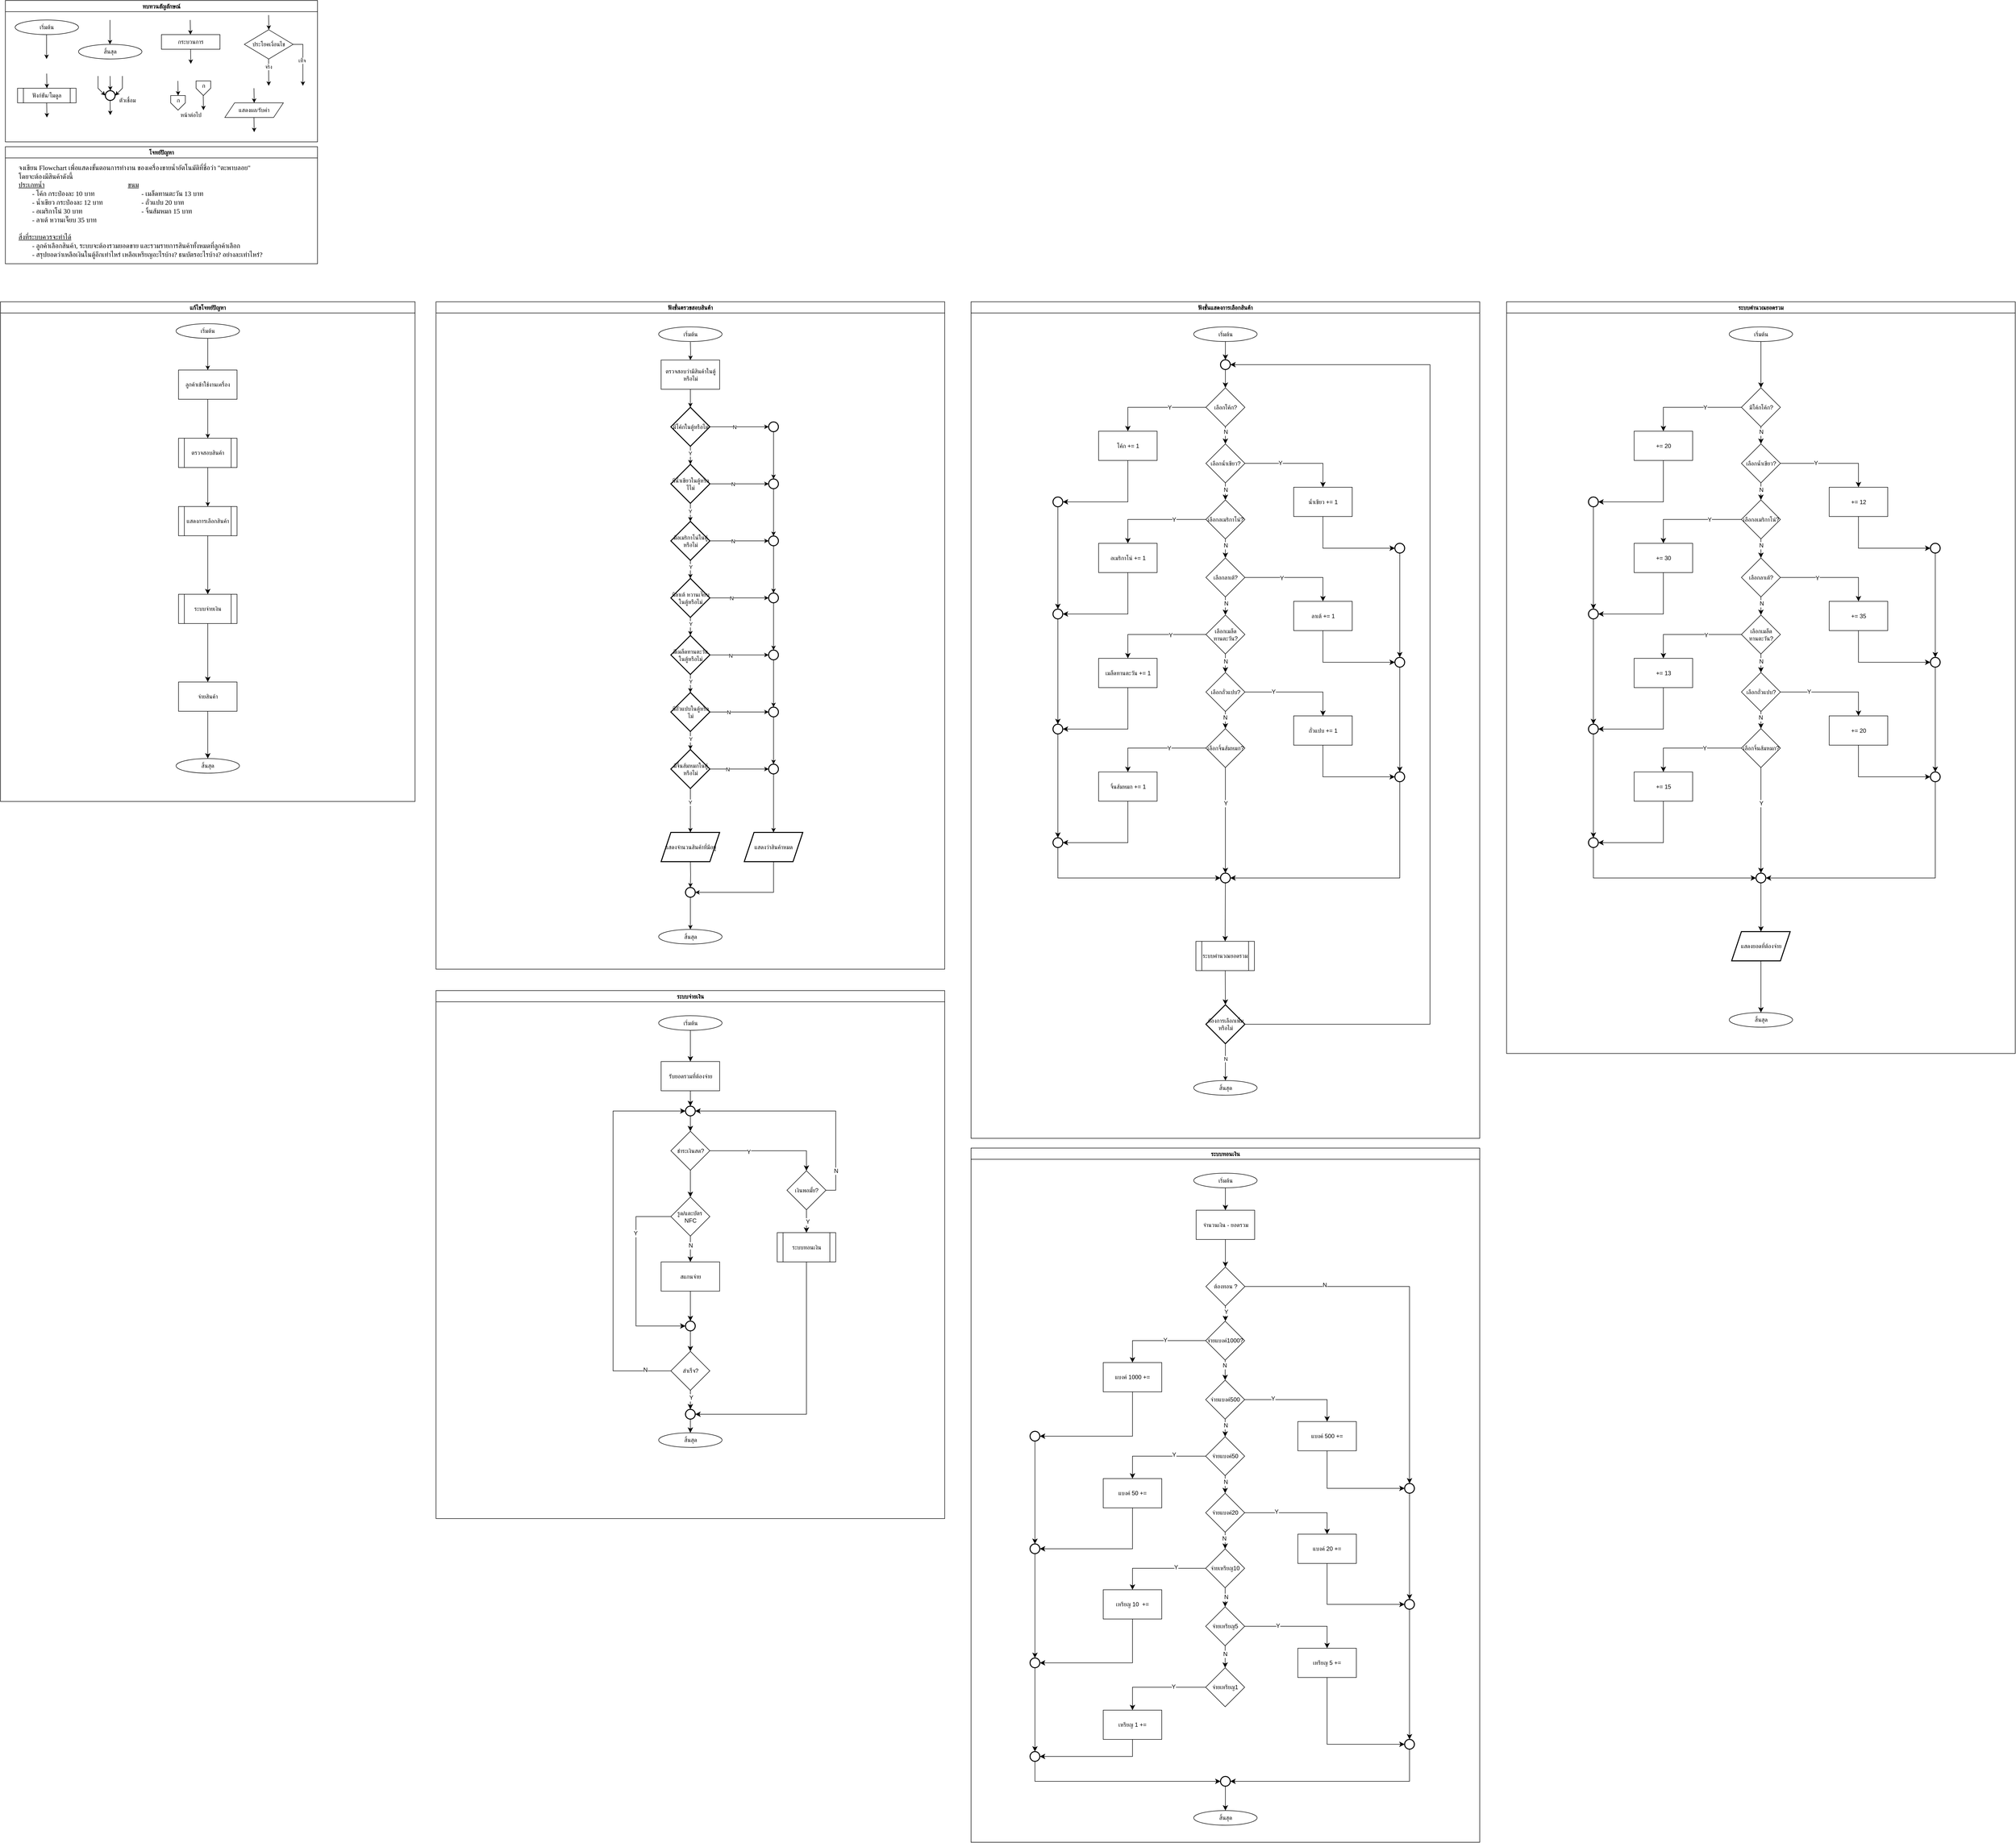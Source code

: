 <mxfile version="28.0.6">
  <diagram name="Page-1" id="zckD1b5ftaV8XKhkqTB6">
    <mxGraphModel grid="0" page="0" gridSize="10" guides="1" tooltips="1" connect="1" arrows="1" fold="1" pageScale="1" pageWidth="850" pageHeight="1100" math="0" shadow="0">
      <root>
        <mxCell id="0" />
        <mxCell id="1" parent="0" />
        <mxCell id="SXte1bW7RrreItUosqhH-1" value="ทบทวนสัญลักษณ์" style="swimlane;fontFamily=Sarabun;fontSource=https%3A%2F%2Ffonts.googleapis.com%2Fcss%3Ffamily%3DSarabun;" vertex="1" parent="1">
          <mxGeometry x="50" y="40" width="640" height="290" as="geometry" />
        </mxCell>
        <mxCell id="SXte1bW7RrreItUosqhH-2" value="&lt;font data-font-src=&quot;https://fonts.googleapis.com/css?family=Sarabun&quot; face=&quot;Sarabun&quot;&gt;เริ่มต้น&lt;/font&gt;" style="ellipse;whiteSpace=wrap;html=1;" vertex="1" parent="SXte1bW7RrreItUosqhH-1">
          <mxGeometry x="20" y="40" width="130" height="30" as="geometry" />
        </mxCell>
        <mxCell id="SXte1bW7RrreItUosqhH-3" value="" style="endArrow=classic;html=1;rounded=0;" edge="1" parent="SXte1bW7RrreItUosqhH-1">
          <mxGeometry width="50" height="50" relative="1" as="geometry">
            <mxPoint x="84.5" y="70" as="sourcePoint" />
            <mxPoint x="84.5" y="120" as="targetPoint" />
          </mxGeometry>
        </mxCell>
        <mxCell id="SXte1bW7RrreItUosqhH-4" value="&lt;font face=&quot;Sarabun&quot;&gt;สิ้นสุด&lt;/font&gt;" style="ellipse;whiteSpace=wrap;html=1;" vertex="1" parent="SXte1bW7RrreItUosqhH-1">
          <mxGeometry x="150" y="90" width="130" height="30" as="geometry" />
        </mxCell>
        <mxCell id="SXte1bW7RrreItUosqhH-5" value="" style="endArrow=classic;html=1;rounded=0;" edge="1" parent="SXte1bW7RrreItUosqhH-1">
          <mxGeometry width="50" height="50" relative="1" as="geometry">
            <mxPoint x="214.5" y="40" as="sourcePoint" />
            <mxPoint x="214.5" y="90" as="targetPoint" />
          </mxGeometry>
        </mxCell>
        <mxCell id="SXte1bW7RrreItUosqhH-6" value="กระบวนการ" style="rounded=0;whiteSpace=wrap;html=1;fontFamily=Sarabun;fontSource=https%3A%2F%2Ffonts.googleapis.com%2Fcss%3Ffamily%3DSarabun;" vertex="1" parent="SXte1bW7RrreItUosqhH-1">
          <mxGeometry x="320" y="70" width="120" height="30" as="geometry" />
        </mxCell>
        <mxCell id="SXte1bW7RrreItUosqhH-7" value="" style="endArrow=classic;html=1;rounded=0;" edge="1" parent="SXte1bW7RrreItUosqhH-1">
          <mxGeometry width="50" height="50" relative="1" as="geometry">
            <mxPoint x="379" y="40" as="sourcePoint" />
            <mxPoint x="379.5" y="70" as="targetPoint" />
          </mxGeometry>
        </mxCell>
        <mxCell id="SXte1bW7RrreItUosqhH-8" value="" style="endArrow=classic;html=1;rounded=0;" edge="1" parent="SXte1bW7RrreItUosqhH-1">
          <mxGeometry width="50" height="50" relative="1" as="geometry">
            <mxPoint x="379.75" y="100" as="sourcePoint" />
            <mxPoint x="380.25" y="130" as="targetPoint" />
          </mxGeometry>
        </mxCell>
        <mxCell id="SXte1bW7RrreItUosqhH-9" value="ประโยคเงื่อนไข" style="rhombus;whiteSpace=wrap;html=1;fontFamily=Sarabun;fontSource=https%3A%2F%2Ffonts.googleapis.com%2Fcss%3Ffamily%3DSarabun;" vertex="1" parent="SXte1bW7RrreItUosqhH-1">
          <mxGeometry x="490" y="60" width="100" height="60" as="geometry" />
        </mxCell>
        <mxCell id="SXte1bW7RrreItUosqhH-10" value="" style="endArrow=classic;html=1;rounded=0;" edge="1" parent="SXte1bW7RrreItUosqhH-1">
          <mxGeometry width="50" height="50" relative="1" as="geometry">
            <mxPoint x="539.71" y="30" as="sourcePoint" />
            <mxPoint x="540.21" y="60" as="targetPoint" />
          </mxGeometry>
        </mxCell>
        <mxCell id="SXte1bW7RrreItUosqhH-11" value="" style="endArrow=classic;html=1;rounded=0;" edge="1" parent="SXte1bW7RrreItUosqhH-1">
          <mxGeometry width="50" height="50" relative="1" as="geometry">
            <mxPoint x="539.71" y="120" as="sourcePoint" />
            <mxPoint x="540" y="175" as="targetPoint" />
          </mxGeometry>
        </mxCell>
        <mxCell id="SXte1bW7RrreItUosqhH-12" value="จริง" style="edgeLabel;html=1;align=center;verticalAlign=middle;resizable=0;points=[];fontFamily=Sarabun;fontSource=https%3A%2F%2Ffonts.googleapis.com%2Fcss%3Ffamily%3DSarabun;" vertex="1" connectable="0" parent="SXte1bW7RrreItUosqhH-11">
          <mxGeometry x="-0.414" y="-1" relative="1" as="geometry">
            <mxPoint as="offset" />
          </mxGeometry>
        </mxCell>
        <mxCell id="SXte1bW7RrreItUosqhH-13" value="" style="endArrow=classic;html=1;rounded=0;exitX=1;exitY=0.5;exitDx=0;exitDy=0;" edge="1" parent="SXte1bW7RrreItUosqhH-1" source="SXte1bW7RrreItUosqhH-9">
          <mxGeometry width="50" height="50" relative="1" as="geometry">
            <mxPoint x="620" y="95" as="sourcePoint" />
            <mxPoint x="610" y="175" as="targetPoint" />
            <Array as="points">
              <mxPoint x="610" y="90" />
            </Array>
          </mxGeometry>
        </mxCell>
        <mxCell id="SXte1bW7RrreItUosqhH-14" value="&lt;font data-font-src=&quot;https://fonts.googleapis.com/css?family=Sarabun&quot; face=&quot;Sarabun&quot;&gt;เท็จ&lt;/font&gt;" style="edgeLabel;html=1;align=center;verticalAlign=middle;resizable=0;points=[];" vertex="1" connectable="0" parent="SXte1bW7RrreItUosqhH-13">
          <mxGeometry x="-0.002" y="-2" relative="1" as="geometry">
            <mxPoint as="offset" />
          </mxGeometry>
        </mxCell>
        <mxCell id="SXte1bW7RrreItUosqhH-15" value="&lt;font data-font-src=&quot;https://fonts.googleapis.com/css?family=Sarabun&quot; face=&quot;Sarabun&quot;&gt;ฟังก์ชัน/โมดูล&lt;/font&gt;" style="shape=process;whiteSpace=wrap;html=1;backgroundOutline=1;" vertex="1" parent="SXte1bW7RrreItUosqhH-1">
          <mxGeometry x="25" y="180" width="120" height="30" as="geometry" />
        </mxCell>
        <mxCell id="SXte1bW7RrreItUosqhH-16" value="" style="endArrow=classic;html=1;rounded=0;" edge="1" parent="SXte1bW7RrreItUosqhH-1">
          <mxGeometry width="50" height="50" relative="1" as="geometry">
            <mxPoint x="84.71" y="150" as="sourcePoint" />
            <mxPoint x="85.21" y="180" as="targetPoint" />
          </mxGeometry>
        </mxCell>
        <mxCell id="SXte1bW7RrreItUosqhH-17" value="" style="endArrow=classic;html=1;rounded=0;" edge="1" parent="SXte1bW7RrreItUosqhH-1">
          <mxGeometry width="50" height="50" relative="1" as="geometry">
            <mxPoint x="84.71" y="210" as="sourcePoint" />
            <mxPoint x="85.21" y="240" as="targetPoint" />
          </mxGeometry>
        </mxCell>
        <mxCell id="SXte1bW7RrreItUosqhH-18" value="" style="strokeWidth=2;html=1;shape=mxgraph.flowchart.start_2;whiteSpace=wrap;" vertex="1" parent="SXte1bW7RrreItUosqhH-1">
          <mxGeometry x="205" y="185" width="20" height="20" as="geometry" />
        </mxCell>
        <mxCell id="SXte1bW7RrreItUosqhH-19" value="" style="endArrow=classic;html=1;rounded=0;" edge="1" parent="SXte1bW7RrreItUosqhH-1">
          <mxGeometry width="50" height="50" relative="1" as="geometry">
            <mxPoint x="214.71" y="155" as="sourcePoint" />
            <mxPoint x="215.21" y="185" as="targetPoint" />
          </mxGeometry>
        </mxCell>
        <mxCell id="SXte1bW7RrreItUosqhH-20" value="" style="endArrow=classic;html=1;rounded=0;entryX=0;entryY=0.5;entryDx=0;entryDy=0;entryPerimeter=0;" edge="1" parent="SXte1bW7RrreItUosqhH-1" target="SXte1bW7RrreItUosqhH-18">
          <mxGeometry width="50" height="50" relative="1" as="geometry">
            <mxPoint x="190.0" y="155" as="sourcePoint" />
            <mxPoint x="190.5" y="185" as="targetPoint" />
            <Array as="points">
              <mxPoint x="190" y="180" />
            </Array>
          </mxGeometry>
        </mxCell>
        <mxCell id="SXte1bW7RrreItUosqhH-21" value="" style="endArrow=classic;html=1;rounded=0;entryX=1;entryY=0.5;entryDx=0;entryDy=0;entryPerimeter=0;" edge="1" parent="SXte1bW7RrreItUosqhH-1" target="SXte1bW7RrreItUosqhH-18">
          <mxGeometry width="50" height="50" relative="1" as="geometry">
            <mxPoint x="240.0" y="155" as="sourcePoint" />
            <mxPoint x="240.5" y="185" as="targetPoint" />
            <Array as="points">
              <mxPoint x="240" y="180" />
            </Array>
          </mxGeometry>
        </mxCell>
        <mxCell id="SXte1bW7RrreItUosqhH-22" value="" style="endArrow=classic;html=1;rounded=0;" edge="1" parent="SXte1bW7RrreItUosqhH-1">
          <mxGeometry width="50" height="50" relative="1" as="geometry">
            <mxPoint x="214.71" y="205" as="sourcePoint" />
            <mxPoint x="215.21" y="235" as="targetPoint" />
          </mxGeometry>
        </mxCell>
        <mxCell id="SXte1bW7RrreItUosqhH-23" value="&lt;font data-font-src=&quot;https://fonts.googleapis.com/css?family=Sarabun&quot; face=&quot;Sarabun&quot;&gt;ตัวเชื่อม&lt;/font&gt;" style="text;html=1;align=center;verticalAlign=middle;resizable=0;points=[];autosize=1;strokeColor=none;fillColor=none;" vertex="1" parent="SXte1bW7RrreItUosqhH-1">
          <mxGeometry x="220" y="190" width="60" height="30" as="geometry" />
        </mxCell>
        <mxCell id="SXte1bW7RrreItUosqhH-24" value="" style="endArrow=classic;html=1;rounded=0;" edge="1" parent="SXte1bW7RrreItUosqhH-1">
          <mxGeometry width="50" height="50" relative="1" as="geometry">
            <mxPoint x="353.71" y="165" as="sourcePoint" />
            <mxPoint x="354.21" y="195" as="targetPoint" />
          </mxGeometry>
        </mxCell>
        <mxCell id="SXte1bW7RrreItUosqhH-25" value="" style="verticalLabelPosition=bottom;verticalAlign=top;html=1;shape=offPageConnector;rounded=0;size=0.5;" vertex="1" parent="SXte1bW7RrreItUosqhH-1">
          <mxGeometry x="339" y="195" width="30" height="30" as="geometry" />
        </mxCell>
        <mxCell id="SXte1bW7RrreItUosqhH-26" value="" style="endArrow=classic;html=1;rounded=0;" edge="1" parent="SXte1bW7RrreItUosqhH-1">
          <mxGeometry width="50" height="50" relative="1" as="geometry">
            <mxPoint x="405.71" y="195" as="sourcePoint" />
            <mxPoint x="406.21" y="225" as="targetPoint" />
          </mxGeometry>
        </mxCell>
        <mxCell id="SXte1bW7RrreItUosqhH-27" value="" style="verticalLabelPosition=bottom;verticalAlign=top;html=1;shape=offPageConnector;rounded=0;size=0.5;" vertex="1" parent="SXte1bW7RrreItUosqhH-1">
          <mxGeometry x="391" y="165" width="30" height="30" as="geometry" />
        </mxCell>
        <mxCell id="SXte1bW7RrreItUosqhH-28" value="หน้าต่อไป" style="text;html=1;align=center;verticalAlign=middle;resizable=0;points=[];autosize=1;strokeColor=none;fillColor=none;fontFamily=Sarabun;fontSource=https%3A%2F%2Ffonts.googleapis.com%2Fcss%3Ffamily%3DSarabun;" vertex="1" parent="SXte1bW7RrreItUosqhH-1">
          <mxGeometry x="345" y="220" width="70" height="30" as="geometry" />
        </mxCell>
        <mxCell id="SXte1bW7RrreItUosqhH-29" value="ก" style="text;html=1;align=center;verticalAlign=middle;resizable=0;points=[];autosize=1;strokeColor=none;fillColor=none;fontFamily=Sarabun;fontSource=https%3A%2F%2Ffonts.googleapis.com%2Fcss%3Ffamily%3DSarabun;" vertex="1" parent="SXte1bW7RrreItUosqhH-1">
          <mxGeometry x="339" y="190" width="30" height="30" as="geometry" />
        </mxCell>
        <mxCell id="SXte1bW7RrreItUosqhH-30" value="ก" style="text;html=1;align=center;verticalAlign=middle;resizable=0;points=[];autosize=1;strokeColor=none;fillColor=none;fontFamily=Sarabun;fontSource=https%3A%2F%2Ffonts.googleapis.com%2Fcss%3Ffamily%3DSarabun;" vertex="1" parent="SXte1bW7RrreItUosqhH-1">
          <mxGeometry x="391" y="160" width="30" height="30" as="geometry" />
        </mxCell>
        <mxCell id="SXte1bW7RrreItUosqhH-31" value="แสดงผล/รับค่า" style="shape=parallelogram;perimeter=parallelogramPerimeter;whiteSpace=wrap;html=1;fixedSize=1;fontFamily=Sarabun;fontSource=https%3A%2F%2Ffonts.googleapis.com%2Fcss%3Ffamily%3DSarabun;" vertex="1" parent="SXte1bW7RrreItUosqhH-1">
          <mxGeometry x="450" y="210" width="120" height="30" as="geometry" />
        </mxCell>
        <mxCell id="SXte1bW7RrreItUosqhH-32" value="" style="endArrow=classic;html=1;rounded=0;" edge="1" parent="SXte1bW7RrreItUosqhH-1">
          <mxGeometry width="50" height="50" relative="1" as="geometry">
            <mxPoint x="509.71" y="180" as="sourcePoint" />
            <mxPoint x="510.21" y="210" as="targetPoint" />
          </mxGeometry>
        </mxCell>
        <mxCell id="SXte1bW7RrreItUosqhH-33" value="" style="endArrow=classic;html=1;rounded=0;" edge="1" parent="SXte1bW7RrreItUosqhH-1">
          <mxGeometry width="50" height="50" relative="1" as="geometry">
            <mxPoint x="509.71" y="240" as="sourcePoint" />
            <mxPoint x="510.21" y="270" as="targetPoint" />
          </mxGeometry>
        </mxCell>
        <mxCell id="SXte1bW7RrreItUosqhH-34" value="แก้ไขโจทย์ปัญหา" style="swimlane;fontFamily=Sarabun;fontSource=https%3A%2F%2Ffonts.googleapis.com%2Fcss%3Ffamily%3DSarabun;" vertex="1" parent="1">
          <mxGeometry x="40" y="658" width="850" height="1025" as="geometry" />
        </mxCell>
        <mxCell id="SXte1bW7RrreItUosqhH-35" value="" style="edgeStyle=orthogonalEdgeStyle;rounded=0;orthogonalLoop=1;jettySize=auto;html=1;" edge="1" parent="SXte1bW7RrreItUosqhH-34" source="SXte1bW7RrreItUosqhH-36" target="SXte1bW7RrreItUosqhH-38">
          <mxGeometry relative="1" as="geometry" />
        </mxCell>
        <mxCell id="SXte1bW7RrreItUosqhH-36" value="&lt;font data-font-src=&quot;https://fonts.googleapis.com/css?family=Sarabun&quot; face=&quot;Sarabun&quot;&gt;เริ่มต้น&lt;/font&gt;" style="ellipse;whiteSpace=wrap;html=1;" vertex="1" parent="SXte1bW7RrreItUosqhH-34">
          <mxGeometry x="360" y="45" width="130" height="30" as="geometry" />
        </mxCell>
        <mxCell id="SXte1bW7RrreItUosqhH-37" value="" style="edgeStyle=orthogonalEdgeStyle;rounded=0;orthogonalLoop=1;jettySize=auto;html=1;" edge="1" parent="SXte1bW7RrreItUosqhH-34" source="SXte1bW7RrreItUosqhH-38" target="SXte1bW7RrreItUosqhH-40">
          <mxGeometry relative="1" as="geometry" />
        </mxCell>
        <mxCell id="SXte1bW7RrreItUosqhH-38" value="ลูกค้าเข้าใช้งานเครื่อง" style="whiteSpace=wrap;html=1;" vertex="1" parent="SXte1bW7RrreItUosqhH-34">
          <mxGeometry x="365" y="140" width="120" height="60" as="geometry" />
        </mxCell>
        <mxCell id="SXte1bW7RrreItUosqhH-39" value="" style="edgeStyle=orthogonalEdgeStyle;rounded=0;orthogonalLoop=1;jettySize=auto;html=1;" edge="1" parent="SXte1bW7RrreItUosqhH-34" source="SXte1bW7RrreItUosqhH-40" target="SXte1bW7RrreItUosqhH-41">
          <mxGeometry relative="1" as="geometry" />
        </mxCell>
        <mxCell id="SXte1bW7RrreItUosqhH-40" value="ตรวจสอบสินค้า" style="shape=process;whiteSpace=wrap;html=1;backgroundOutline=1;" vertex="1" parent="SXte1bW7RrreItUosqhH-34">
          <mxGeometry x="365" y="280" width="120" height="60" as="geometry" />
        </mxCell>
        <mxCell id="VNFDJ4j-ZF62oAyniDTq-3" value="" style="edgeStyle=none;curved=1;rounded=0;orthogonalLoop=1;jettySize=auto;html=1;fontSize=12;startSize=8;endSize=8;" edge="1" parent="SXte1bW7RrreItUosqhH-34" source="SXte1bW7RrreItUosqhH-41" target="VNFDJ4j-ZF62oAyniDTq-2">
          <mxGeometry relative="1" as="geometry" />
        </mxCell>
        <mxCell id="SXte1bW7RrreItUosqhH-41" value="แสดงการเลือกสินค้า" style="shape=process;whiteSpace=wrap;html=1;backgroundOutline=1;" vertex="1" parent="SXte1bW7RrreItUosqhH-34">
          <mxGeometry x="365" y="420" width="120" height="60" as="geometry" />
        </mxCell>
        <mxCell id="VNFDJ4j-ZF62oAyniDTq-5" value="" style="edgeStyle=none;curved=1;rounded=0;orthogonalLoop=1;jettySize=auto;html=1;fontSize=12;startSize=8;endSize=8;" edge="1" parent="SXte1bW7RrreItUosqhH-34" source="VNFDJ4j-ZF62oAyniDTq-2" target="VNFDJ4j-ZF62oAyniDTq-4">
          <mxGeometry relative="1" as="geometry" />
        </mxCell>
        <mxCell id="VNFDJ4j-ZF62oAyniDTq-2" value="ระบบจ่ายเงิน" style="shape=process;whiteSpace=wrap;html=1;backgroundOutline=1;" vertex="1" parent="SXte1bW7RrreItUosqhH-34">
          <mxGeometry x="365" y="600" width="120" height="60" as="geometry" />
        </mxCell>
        <mxCell id="VNFDJ4j-ZF62oAyniDTq-7" value="" style="edgeStyle=none;curved=1;rounded=0;orthogonalLoop=1;jettySize=auto;html=1;fontSize=12;startSize=8;endSize=8;" edge="1" parent="SXte1bW7RrreItUosqhH-34" source="VNFDJ4j-ZF62oAyniDTq-4" target="VNFDJ4j-ZF62oAyniDTq-6">
          <mxGeometry relative="1" as="geometry" />
        </mxCell>
        <mxCell id="VNFDJ4j-ZF62oAyniDTq-4" value="จ่ายสินค้า" style="whiteSpace=wrap;html=1;" vertex="1" parent="SXte1bW7RrreItUosqhH-34">
          <mxGeometry x="365" y="780" width="120" height="60" as="geometry" />
        </mxCell>
        <mxCell id="VNFDJ4j-ZF62oAyniDTq-6" value="&lt;font face=&quot;Sarabun&quot;&gt;สิ้นสุด&lt;/font&gt;" style="ellipse;whiteSpace=wrap;html=1;" vertex="1" parent="SXte1bW7RrreItUosqhH-34">
          <mxGeometry x="360" y="937" width="130" height="30" as="geometry" />
        </mxCell>
        <mxCell id="SXte1bW7RrreItUosqhH-42" value="&lt;font data-font-src=&quot;https://fonts.googleapis.com/css?family=Sarabun&quot; face=&quot;Sarabun&quot;&gt;โจทย์ปัญหา&lt;/font&gt;" style="swimlane;whiteSpace=wrap;html=1;" vertex="1" parent="1">
          <mxGeometry x="50" y="340" width="640" height="240" as="geometry" />
        </mxCell>
        <mxCell id="SXte1bW7RrreItUosqhH-43" value="&lt;font data-font-src=&quot;https://fonts.googleapis.com/css?family=Sarabun&quot; face=&quot;Sarabun&quot; style=&quot;font-size: 14px;&quot;&gt;จงเขียน Flowchart เพื่อแสดงขั้นตอนการทำงาน ของเครื่องขายน้ำอัตโนมัติที่ชื่อว่า &quot;ตะพาบลอย&quot;&lt;br&gt;โดยจะต้องมีสินค้าดังนี้&lt;br&gt;&lt;u&gt;ประเภทน้ำ&lt;span style=&quot;white-space: pre;&quot;&gt;&#x9;&lt;/span&gt;&lt;span style=&quot;white-space: pre;&quot;&gt;&#x9;&lt;/span&gt;&lt;span style=&quot;white-space: pre;&quot;&gt;&#x9;&lt;/span&gt;&lt;span style=&quot;white-space: pre;&quot;&gt;&#x9;&lt;/span&gt;&lt;span style=&quot;white-space: pre;&quot;&gt;&#x9;&lt;/span&gt;&lt;span style=&quot;white-space: pre;&quot;&gt;&#x9;&lt;span style=&quot;white-space: pre;&quot;&gt;&#x9;&lt;/span&gt;ข&lt;/span&gt;นม&lt;/u&gt;&lt;br&gt;&lt;span style=&quot;white-space: pre;&quot;&gt;&#x9;&lt;/span&gt;- โค้ก กระป๋องละ 10 บาท&lt;span style=&quot;white-space: pre;&quot;&gt;&#x9;&lt;/span&gt;&lt;span style=&quot;white-space: pre;&quot;&gt;&#x9;&lt;/span&gt;&lt;span style=&quot;white-space: pre;&quot;&gt;&#x9;&lt;/span&gt;&lt;span style=&quot;white-space: pre;&quot;&gt;&#x9;&lt;/span&gt;- เมล็ดทานตะวัน 13 บาท&lt;br&gt;&lt;span style=&quot;white-space: pre;&quot;&gt;&#x9;&lt;/span&gt;- น้ำเขียว กระป๋องละ 12 บาท&lt;span style=&quot;white-space: pre;&quot;&gt;&#x9;&lt;/span&gt;&lt;span style=&quot;white-space: pre;&quot;&gt;&#x9;&lt;/span&gt;&lt;span style=&quot;white-space: pre;&quot;&gt;&#x9;&lt;/span&gt;- ถั่วแปบ 20 บาท&lt;br&gt;&lt;span style=&quot;white-space: pre;&quot;&gt;&#x9;&lt;/span&gt;- อเมริกาโน่ 30 บาท&lt;span style=&quot;white-space: pre;&quot;&gt;&#x9;&lt;/span&gt;&lt;span style=&quot;white-space: pre;&quot;&gt;&#x9;&lt;/span&gt;&lt;span style=&quot;white-space: pre;&quot;&gt;&#x9;&lt;/span&gt;&lt;span style=&quot;white-space: pre;&quot;&gt;&#x9;&lt;/span&gt;&lt;span style=&quot;white-space: pre;&quot;&gt;&#x9;&lt;/span&gt;- จิ้นส้มหมก 15 บาท&lt;br&gt;&lt;span style=&quot;white-space: pre;&quot;&gt;&#x9;&lt;/span&gt;- ลาเต้ หวานเจี๊ยบ 35 บาท&lt;span style=&quot;white-space: pre;&quot;&gt;&#x9;&lt;/span&gt;&lt;br&gt;&lt;br&gt;&lt;u&gt;สิ่งที่ระบบควรจะทำได้&lt;/u&gt;&lt;br&gt;&lt;span style=&quot;white-space: pre;&quot;&gt;&#x9;&lt;/span&gt;- ลูกค้าเลือกสินค้า, ระบบจะต้องรวมยอดขาย และรวมรายการสินค้าทั้งหมดที่ลูกค้าเลือก&lt;br&gt;&lt;span style=&quot;white-space: pre;&quot;&gt;&#x9;&lt;/span&gt;- สรุปยอดว่าเหลือเงินในตู้อีกเท่าไหร่ เหลือเหรียญอะไรบ้าง? ธนบัตรอะไรบ้าง? อย่างละเท่าไหร่?&lt;br&gt;&lt;br&gt;&lt;br&gt;&lt;/font&gt;" style="text;html=1;align=left;verticalAlign=middle;resizable=0;points=[];autosize=1;strokeColor=none;fillColor=none;fontSize=14;" vertex="1" parent="SXte1bW7RrreItUosqhH-42">
          <mxGeometry x="25" y="30" width="580" height="240" as="geometry" />
        </mxCell>
        <mxCell id="SXte1bW7RrreItUosqhH-44" value="ฟังชั่นตรวขสอบสินค้า" style="swimlane;fontFamily=Sarabun;fontSource=https%3A%2F%2Ffonts.googleapis.com%2Fcss%3Ffamily%3DSarabun;" vertex="1" parent="1">
          <mxGeometry x="933" y="658" width="1043" height="1369" as="geometry" />
        </mxCell>
        <mxCell id="SXte1bW7RrreItUosqhH-45" value="" style="edgeStyle=orthogonalEdgeStyle;rounded=0;orthogonalLoop=1;jettySize=auto;html=1;" edge="1" parent="SXte1bW7RrreItUosqhH-44" target="SXte1bW7RrreItUosqhH-48">
          <mxGeometry relative="1" as="geometry">
            <mxPoint x="521.5" y="82.5" as="sourcePoint" />
          </mxGeometry>
        </mxCell>
        <mxCell id="SXte1bW7RrreItUosqhH-46" value="&lt;font data-font-src=&quot;https://fonts.googleapis.com/css?family=Sarabun&quot; face=&quot;Sarabun&quot;&gt;เริ่มต้น&lt;/font&gt;" style="ellipse;whiteSpace=wrap;html=1;" vertex="1" parent="SXte1bW7RrreItUosqhH-44">
          <mxGeometry x="456.5" y="51.5" width="130" height="30" as="geometry" />
        </mxCell>
        <mxCell id="SXte1bW7RrreItUosqhH-47" value="" style="edgeStyle=orthogonalEdgeStyle;rounded=0;orthogonalLoop=1;jettySize=auto;html=1;" edge="1" parent="SXte1bW7RrreItUosqhH-44" source="SXte1bW7RrreItUosqhH-48" target="SXte1bW7RrreItUosqhH-51">
          <mxGeometry relative="1" as="geometry" />
        </mxCell>
        <mxCell id="SXte1bW7RrreItUosqhH-48" value="ตรวจสอบว่ามีสินค้าในตู้หรือไม่" style="whiteSpace=wrap;html=1;" vertex="1" parent="SXte1bW7RrreItUosqhH-44">
          <mxGeometry x="461.5" y="119.5" width="120" height="60" as="geometry" />
        </mxCell>
        <mxCell id="SXte1bW7RrreItUosqhH-49" value="" style="edgeStyle=orthogonalEdgeStyle;rounded=0;orthogonalLoop=1;jettySize=auto;html=1;" edge="1" parent="SXte1bW7RrreItUosqhH-44" source="SXte1bW7RrreItUosqhH-51" target="SXte1bW7RrreItUosqhH-54">
          <mxGeometry relative="1" as="geometry" />
        </mxCell>
        <mxCell id="SXte1bW7RrreItUosqhH-50" value="Y" style="edgeLabel;html=1;align=center;verticalAlign=middle;resizable=0;points=[];" vertex="1" connectable="0" parent="SXte1bW7RrreItUosqhH-49">
          <mxGeometry x="-0.348" y="-1" relative="1" as="geometry">
            <mxPoint as="offset" />
          </mxGeometry>
        </mxCell>
        <mxCell id="SXte1bW7RrreItUosqhH-51" value="มีโค้กในตู้หรือไม่" style="rhombus;whiteSpace=wrap;html=1;strokeWidth=2;" vertex="1" parent="SXte1bW7RrreItUosqhH-44">
          <mxGeometry x="481.5" y="216.5" width="80" height="80" as="geometry" />
        </mxCell>
        <mxCell id="SXte1bW7RrreItUosqhH-52" value="" style="edgeStyle=orthogonalEdgeStyle;rounded=0;orthogonalLoop=1;jettySize=auto;html=1;" edge="1" parent="SXte1bW7RrreItUosqhH-44" source="SXte1bW7RrreItUosqhH-54" target="SXte1bW7RrreItUosqhH-57">
          <mxGeometry relative="1" as="geometry" />
        </mxCell>
        <mxCell id="SXte1bW7RrreItUosqhH-53" value="Y" style="edgeLabel;html=1;align=center;verticalAlign=middle;resizable=0;points=[];" vertex="1" connectable="0" parent="SXte1bW7RrreItUosqhH-52">
          <mxGeometry x="-0.256" y="-1" relative="1" as="geometry">
            <mxPoint as="offset" />
          </mxGeometry>
        </mxCell>
        <mxCell id="SXte1bW7RrreItUosqhH-54" value="&lt;font&gt;มีน้ำเขียวในตู้หรือไไม่&lt;/font&gt;" style="rhombus;whiteSpace=wrap;html=1;strokeWidth=2;" vertex="1" parent="SXte1bW7RrreItUosqhH-44">
          <mxGeometry x="481.5" y="333.5" width="80" height="80" as="geometry" />
        </mxCell>
        <mxCell id="SXte1bW7RrreItUosqhH-55" value="" style="edgeStyle=orthogonalEdgeStyle;rounded=0;orthogonalLoop=1;jettySize=auto;html=1;" edge="1" parent="SXte1bW7RrreItUosqhH-44" source="SXte1bW7RrreItUosqhH-57" target="SXte1bW7RrreItUosqhH-60">
          <mxGeometry relative="1" as="geometry" />
        </mxCell>
        <mxCell id="SXte1bW7RrreItUosqhH-56" value="Y" style="edgeLabel;html=1;align=center;verticalAlign=middle;resizable=0;points=[];" vertex="1" connectable="0" parent="SXte1bW7RrreItUosqhH-55">
          <mxGeometry x="-0.364" relative="1" as="geometry">
            <mxPoint as="offset" />
          </mxGeometry>
        </mxCell>
        <mxCell id="SXte1bW7RrreItUosqhH-57" value="&lt;div style=&quot;&quot;&gt;มีอเมริกาโน่ในตู้หรือไม่&lt;/div&gt;" style="rhombus;whiteSpace=wrap;html=1;strokeWidth=2;align=center;" vertex="1" parent="SXte1bW7RrreItUosqhH-44">
          <mxGeometry x="481.5" y="450.5" width="80" height="80" as="geometry" />
        </mxCell>
        <mxCell id="SXte1bW7RrreItUosqhH-58" value="" style="edgeStyle=orthogonalEdgeStyle;rounded=0;orthogonalLoop=1;jettySize=auto;html=1;" edge="1" parent="SXte1bW7RrreItUosqhH-44" source="SXte1bW7RrreItUosqhH-60" target="SXte1bW7RrreItUosqhH-63">
          <mxGeometry relative="1" as="geometry" />
        </mxCell>
        <mxCell id="SXte1bW7RrreItUosqhH-59" value="Y" style="edgeLabel;html=1;align=center;verticalAlign=middle;resizable=0;points=[];" vertex="1" connectable="0" parent="SXte1bW7RrreItUosqhH-58">
          <mxGeometry x="-0.389" relative="1" as="geometry">
            <mxPoint as="offset" />
          </mxGeometry>
        </mxCell>
        <mxCell id="SXte1bW7RrreItUosqhH-60" value="มีลาเต้ หวานเจี๊ยบในตู้หรือไม่" style="rhombus;whiteSpace=wrap;html=1;strokeWidth=2;" vertex="1" parent="SXte1bW7RrreItUosqhH-44">
          <mxGeometry x="481.5" y="567.5" width="80" height="80" as="geometry" />
        </mxCell>
        <mxCell id="SXte1bW7RrreItUosqhH-61" value="" style="edgeStyle=orthogonalEdgeStyle;rounded=0;orthogonalLoop=1;jettySize=auto;html=1;" edge="1" parent="SXte1bW7RrreItUosqhH-44" source="SXte1bW7RrreItUosqhH-63" target="SXte1bW7RrreItUosqhH-66">
          <mxGeometry relative="1" as="geometry" />
        </mxCell>
        <mxCell id="SXte1bW7RrreItUosqhH-62" value="Y" style="edgeLabel;html=1;align=center;verticalAlign=middle;resizable=0;points=[];" vertex="1" connectable="0" parent="SXte1bW7RrreItUosqhH-61">
          <mxGeometry x="-0.328" relative="1" as="geometry">
            <mxPoint as="offset" />
          </mxGeometry>
        </mxCell>
        <mxCell id="SXte1bW7RrreItUosqhH-63" value="มีเมล็ดทานตะวันในตู้หรือไม่" style="rhombus;whiteSpace=wrap;html=1;strokeWidth=2;" vertex="1" parent="SXte1bW7RrreItUosqhH-44">
          <mxGeometry x="481.5" y="684.5" width="80" height="80" as="geometry" />
        </mxCell>
        <mxCell id="SXte1bW7RrreItUosqhH-64" value="" style="edgeStyle=orthogonalEdgeStyle;rounded=0;orthogonalLoop=1;jettySize=auto;html=1;" edge="1" parent="SXte1bW7RrreItUosqhH-44" source="SXte1bW7RrreItUosqhH-66" target="SXte1bW7RrreItUosqhH-69">
          <mxGeometry relative="1" as="geometry" />
        </mxCell>
        <mxCell id="SXte1bW7RrreItUosqhH-65" value="Y" style="edgeLabel;html=1;align=center;verticalAlign=middle;resizable=0;points=[];" vertex="1" connectable="0" parent="SXte1bW7RrreItUosqhH-64">
          <mxGeometry x="-0.312" relative="1" as="geometry">
            <mxPoint as="offset" />
          </mxGeometry>
        </mxCell>
        <mxCell id="SXte1bW7RrreItUosqhH-66" value="มีถั่วแปบในตู้หรือไม่" style="rhombus;whiteSpace=wrap;html=1;strokeWidth=2;" vertex="1" parent="SXte1bW7RrreItUosqhH-44">
          <mxGeometry x="481.5" y="801.5" width="80" height="80" as="geometry" />
        </mxCell>
        <mxCell id="SXte1bW7RrreItUosqhH-67" value="" style="edgeStyle=orthogonalEdgeStyle;rounded=0;orthogonalLoop=1;jettySize=auto;html=1;" edge="1" parent="SXte1bW7RrreItUosqhH-44" source="SXte1bW7RrreItUosqhH-69">
          <mxGeometry relative="1" as="geometry">
            <mxPoint x="521.5" y="1088.5" as="targetPoint" />
          </mxGeometry>
        </mxCell>
        <mxCell id="SXte1bW7RrreItUosqhH-68" value="Y" style="edgeLabel;html=1;align=center;verticalAlign=middle;resizable=0;points=[];" vertex="1" connectable="0" parent="SXte1bW7RrreItUosqhH-67">
          <mxGeometry x="-0.372" y="-1" relative="1" as="geometry">
            <mxPoint as="offset" />
          </mxGeometry>
        </mxCell>
        <mxCell id="SXte1bW7RrreItUosqhH-69" value="มีจิ้นส้มหมกในตู้หรือไม่" style="rhombus;whiteSpace=wrap;html=1;strokeWidth=2;" vertex="1" parent="SXte1bW7RrreItUosqhH-44">
          <mxGeometry x="481.5" y="918.5" width="80" height="80" as="geometry" />
        </mxCell>
        <mxCell id="SXte1bW7RrreItUosqhH-71" value="" style="strokeWidth=2;html=1;shape=mxgraph.flowchart.start_2;whiteSpace=wrap;" vertex="1" parent="SXte1bW7RrreItUosqhH-44">
          <mxGeometry x="682" y="246.5" width="20" height="20" as="geometry" />
        </mxCell>
        <mxCell id="SXte1bW7RrreItUosqhH-72" value="" style="edgeStyle=orthogonalEdgeStyle;rounded=0;orthogonalLoop=1;jettySize=auto;html=1;" edge="1" parent="SXte1bW7RrreItUosqhH-44" source="SXte1bW7RrreItUosqhH-73" target="SXte1bW7RrreItUosqhH-75">
          <mxGeometry relative="1" as="geometry" />
        </mxCell>
        <mxCell id="SXte1bW7RrreItUosqhH-73" value="" style="strokeWidth=2;html=1;shape=mxgraph.flowchart.start_2;whiteSpace=wrap;" vertex="1" parent="SXte1bW7RrreItUosqhH-44">
          <mxGeometry x="682" y="363.5" width="20" height="20" as="geometry" />
        </mxCell>
        <mxCell id="SXte1bW7RrreItUosqhH-74" value="" style="edgeStyle=orthogonalEdgeStyle;rounded=0;orthogonalLoop=1;jettySize=auto;html=1;" edge="1" parent="SXte1bW7RrreItUosqhH-44" source="SXte1bW7RrreItUosqhH-75" target="SXte1bW7RrreItUosqhH-77">
          <mxGeometry relative="1" as="geometry" />
        </mxCell>
        <mxCell id="SXte1bW7RrreItUosqhH-75" value="" style="strokeWidth=2;html=1;shape=mxgraph.flowchart.start_2;whiteSpace=wrap;" vertex="1" parent="SXte1bW7RrreItUosqhH-44">
          <mxGeometry x="682" y="480.5" width="20" height="20" as="geometry" />
        </mxCell>
        <mxCell id="SXte1bW7RrreItUosqhH-76" value="" style="edgeStyle=orthogonalEdgeStyle;rounded=0;orthogonalLoop=1;jettySize=auto;html=1;" edge="1" parent="SXte1bW7RrreItUosqhH-44" source="SXte1bW7RrreItUosqhH-77" target="SXte1bW7RrreItUosqhH-79">
          <mxGeometry relative="1" as="geometry" />
        </mxCell>
        <mxCell id="SXte1bW7RrreItUosqhH-77" value="" style="strokeWidth=2;html=1;shape=mxgraph.flowchart.start_2;whiteSpace=wrap;" vertex="1" parent="SXte1bW7RrreItUosqhH-44">
          <mxGeometry x="682" y="597.5" width="20" height="20" as="geometry" />
        </mxCell>
        <mxCell id="SXte1bW7RrreItUosqhH-78" value="" style="edgeStyle=orthogonalEdgeStyle;rounded=0;orthogonalLoop=1;jettySize=auto;html=1;" edge="1" parent="SXte1bW7RrreItUosqhH-44" source="SXte1bW7RrreItUosqhH-79" target="SXte1bW7RrreItUosqhH-81">
          <mxGeometry relative="1" as="geometry" />
        </mxCell>
        <mxCell id="SXte1bW7RrreItUosqhH-79" value="" style="strokeWidth=2;html=1;shape=mxgraph.flowchart.start_2;whiteSpace=wrap;" vertex="1" parent="SXte1bW7RrreItUosqhH-44">
          <mxGeometry x="682" y="714.5" width="20" height="20" as="geometry" />
        </mxCell>
        <mxCell id="SXte1bW7RrreItUosqhH-80" value="" style="edgeStyle=orthogonalEdgeStyle;rounded=0;orthogonalLoop=1;jettySize=auto;html=1;" edge="1" parent="SXte1bW7RrreItUosqhH-44" source="SXte1bW7RrreItUosqhH-81" target="SXte1bW7RrreItUosqhH-83">
          <mxGeometry relative="1" as="geometry" />
        </mxCell>
        <mxCell id="SXte1bW7RrreItUosqhH-81" value="" style="strokeWidth=2;html=1;shape=mxgraph.flowchart.start_2;whiteSpace=wrap;" vertex="1" parent="SXte1bW7RrreItUosqhH-44">
          <mxGeometry x="682" y="831.5" width="20" height="20" as="geometry" />
        </mxCell>
        <mxCell id="SXte1bW7RrreItUosqhH-82" value="" style="edgeStyle=orthogonalEdgeStyle;rounded=0;orthogonalLoop=1;jettySize=auto;html=1;" edge="1" parent="SXte1bW7RrreItUosqhH-44" source="SXte1bW7RrreItUosqhH-83">
          <mxGeometry relative="1" as="geometry">
            <mxPoint x="692" y="1088.5" as="targetPoint" />
          </mxGeometry>
        </mxCell>
        <mxCell id="SXte1bW7RrreItUosqhH-83" value="" style="strokeWidth=2;html=1;shape=mxgraph.flowchart.start_2;whiteSpace=wrap;" vertex="1" parent="SXte1bW7RrreItUosqhH-44">
          <mxGeometry x="682" y="948.5" width="20" height="20" as="geometry" />
        </mxCell>
        <mxCell id="SXte1bW7RrreItUosqhH-84" style="edgeStyle=orthogonalEdgeStyle;rounded=0;orthogonalLoop=1;jettySize=auto;html=1;entryX=0;entryY=0.5;entryDx=0;entryDy=0;entryPerimeter=0;" edge="1" parent="SXte1bW7RrreItUosqhH-44" source="SXte1bW7RrreItUosqhH-51" target="SXte1bW7RrreItUosqhH-71">
          <mxGeometry relative="1" as="geometry" />
        </mxCell>
        <mxCell id="SXte1bW7RrreItUosqhH-85" value="N" style="edgeLabel;html=1;align=center;verticalAlign=middle;resizable=0;points=[];" vertex="1" connectable="0" parent="SXte1bW7RrreItUosqhH-84">
          <mxGeometry x="-0.16" relative="1" as="geometry">
            <mxPoint as="offset" />
          </mxGeometry>
        </mxCell>
        <mxCell id="SXte1bW7RrreItUosqhH-86" style="edgeStyle=orthogonalEdgeStyle;rounded=0;orthogonalLoop=1;jettySize=auto;html=1;entryX=0;entryY=0.5;entryDx=0;entryDy=0;entryPerimeter=0;" edge="1" parent="SXte1bW7RrreItUosqhH-44" source="SXte1bW7RrreItUosqhH-54" target="SXte1bW7RrreItUosqhH-73">
          <mxGeometry relative="1" as="geometry" />
        </mxCell>
        <mxCell id="SXte1bW7RrreItUosqhH-87" value="N" style="edgeLabel;html=1;align=center;verticalAlign=middle;resizable=0;points=[];" vertex="1" connectable="0" parent="SXte1bW7RrreItUosqhH-86">
          <mxGeometry x="-0.209" relative="1" as="geometry">
            <mxPoint as="offset" />
          </mxGeometry>
        </mxCell>
        <mxCell id="SXte1bW7RrreItUosqhH-88" style="edgeStyle=orthogonalEdgeStyle;rounded=0;orthogonalLoop=1;jettySize=auto;html=1;entryX=0.5;entryY=0;entryDx=0;entryDy=0;entryPerimeter=0;" edge="1" parent="SXte1bW7RrreItUosqhH-44" source="SXte1bW7RrreItUosqhH-71" target="SXte1bW7RrreItUosqhH-73">
          <mxGeometry relative="1" as="geometry" />
        </mxCell>
        <mxCell id="SXte1bW7RrreItUosqhH-89" style="edgeStyle=orthogonalEdgeStyle;rounded=0;orthogonalLoop=1;jettySize=auto;html=1;entryX=0;entryY=0.5;entryDx=0;entryDy=0;entryPerimeter=0;" edge="1" parent="SXte1bW7RrreItUosqhH-44" source="SXte1bW7RrreItUosqhH-57" target="SXte1bW7RrreItUosqhH-75">
          <mxGeometry relative="1" as="geometry" />
        </mxCell>
        <mxCell id="SXte1bW7RrreItUosqhH-90" value="N" style="edgeLabel;html=1;align=center;verticalAlign=middle;resizable=0;points=[];" vertex="1" connectable="0" parent="SXte1bW7RrreItUosqhH-89">
          <mxGeometry x="-0.222" relative="1" as="geometry">
            <mxPoint as="offset" />
          </mxGeometry>
        </mxCell>
        <mxCell id="SXte1bW7RrreItUosqhH-91" style="edgeStyle=orthogonalEdgeStyle;rounded=0;orthogonalLoop=1;jettySize=auto;html=1;entryX=0;entryY=0.5;entryDx=0;entryDy=0;entryPerimeter=0;" edge="1" parent="SXte1bW7RrreItUosqhH-44" source="SXte1bW7RrreItUosqhH-60" target="SXte1bW7RrreItUosqhH-77">
          <mxGeometry relative="1" as="geometry" />
        </mxCell>
        <mxCell id="SXte1bW7RrreItUosqhH-92" value="N" style="edgeLabel;html=1;align=center;verticalAlign=middle;resizable=0;points=[];" vertex="1" connectable="0" parent="SXte1bW7RrreItUosqhH-91">
          <mxGeometry x="-0.258" relative="1" as="geometry">
            <mxPoint as="offset" />
          </mxGeometry>
        </mxCell>
        <mxCell id="SXte1bW7RrreItUosqhH-93" style="edgeStyle=orthogonalEdgeStyle;rounded=0;orthogonalLoop=1;jettySize=auto;html=1;entryX=0;entryY=0.5;entryDx=0;entryDy=0;entryPerimeter=0;" edge="1" parent="SXte1bW7RrreItUosqhH-44" source="SXte1bW7RrreItUosqhH-63" target="SXte1bW7RrreItUosqhH-79">
          <mxGeometry relative="1" as="geometry" />
        </mxCell>
        <mxCell id="SXte1bW7RrreItUosqhH-94" value="N" style="edgeLabel;html=1;align=center;verticalAlign=middle;resizable=0;points=[];" vertex="1" connectable="0" parent="SXte1bW7RrreItUosqhH-93">
          <mxGeometry x="-0.295" y="-1" relative="1" as="geometry">
            <mxPoint as="offset" />
          </mxGeometry>
        </mxCell>
        <mxCell id="SXte1bW7RrreItUosqhH-95" style="edgeStyle=orthogonalEdgeStyle;rounded=0;orthogonalLoop=1;jettySize=auto;html=1;entryX=0;entryY=0.5;entryDx=0;entryDy=0;entryPerimeter=0;" edge="1" parent="SXte1bW7RrreItUosqhH-44" source="SXte1bW7RrreItUosqhH-66" target="SXte1bW7RrreItUosqhH-81">
          <mxGeometry relative="1" as="geometry" />
        </mxCell>
        <mxCell id="SXte1bW7RrreItUosqhH-96" value="N" style="edgeLabel;html=1;align=center;verticalAlign=middle;resizable=0;points=[];" vertex="1" connectable="0" parent="SXte1bW7RrreItUosqhH-95">
          <mxGeometry x="-0.357" relative="1" as="geometry">
            <mxPoint as="offset" />
          </mxGeometry>
        </mxCell>
        <mxCell id="SXte1bW7RrreItUosqhH-97" style="edgeStyle=orthogonalEdgeStyle;rounded=0;orthogonalLoop=1;jettySize=auto;html=1;entryX=0;entryY=0.5;entryDx=0;entryDy=0;entryPerimeter=0;" edge="1" parent="SXte1bW7RrreItUosqhH-44" source="SXte1bW7RrreItUosqhH-69" target="SXte1bW7RrreItUosqhH-83">
          <mxGeometry relative="1" as="geometry" />
        </mxCell>
        <mxCell id="SXte1bW7RrreItUosqhH-98" value="N" style="edgeLabel;html=1;align=center;verticalAlign=middle;resizable=0;points=[];" vertex="1" connectable="0" parent="SXte1bW7RrreItUosqhH-97">
          <mxGeometry x="-0.406" relative="1" as="geometry">
            <mxPoint as="offset" />
          </mxGeometry>
        </mxCell>
        <mxCell id="SXte1bW7RrreItUosqhH-99" value="" style="edgeStyle=orthogonalEdgeStyle;rounded=0;orthogonalLoop=1;jettySize=auto;html=1;" edge="1" parent="SXte1bW7RrreItUosqhH-44" target="SXte1bW7RrreItUosqhH-102">
          <mxGeometry relative="1" as="geometry">
            <mxPoint x="521.5" y="1148.5" as="sourcePoint" />
          </mxGeometry>
        </mxCell>
        <mxCell id="SXte1bW7RrreItUosqhH-101" value="" style="edgeStyle=orthogonalEdgeStyle;rounded=0;orthogonalLoop=1;jettySize=auto;html=1;" edge="1" parent="SXte1bW7RrreItUosqhH-44" source="SXte1bW7RrreItUosqhH-102" target="SXte1bW7RrreItUosqhH-104">
          <mxGeometry relative="1" as="geometry" />
        </mxCell>
        <mxCell id="SXte1bW7RrreItUosqhH-102" value="" style="strokeWidth=2;html=1;shape=mxgraph.flowchart.start_2;whiteSpace=wrap;" vertex="1" parent="SXte1bW7RrreItUosqhH-44">
          <mxGeometry x="511.5" y="1201.5" width="20" height="20" as="geometry" />
        </mxCell>
        <mxCell id="SXte1bW7RrreItUosqhH-103" style="edgeStyle=orthogonalEdgeStyle;rounded=0;orthogonalLoop=1;jettySize=auto;html=1;entryX=1;entryY=0.5;entryDx=0;entryDy=0;entryPerimeter=0;" edge="1" parent="SXte1bW7RrreItUosqhH-44" target="SXte1bW7RrreItUosqhH-102">
          <mxGeometry relative="1" as="geometry">
            <Array as="points">
              <mxPoint x="692" y="1211.5" />
            </Array>
            <mxPoint x="692" y="1148.5" as="sourcePoint" />
          </mxGeometry>
        </mxCell>
        <mxCell id="SXte1bW7RrreItUosqhH-104" value="&lt;font face=&quot;Sarabun&quot;&gt;สิ้นสุด&lt;/font&gt;" style="ellipse;whiteSpace=wrap;html=1;" vertex="1" parent="SXte1bW7RrreItUosqhH-44">
          <mxGeometry x="456.5" y="1287.5" width="130" height="30" as="geometry" />
        </mxCell>
        <mxCell id="VNFDJ4j-ZF62oAyniDTq-102" value="แสดงว่าสินค้าหมด" style="shape=parallelogram;perimeter=parallelogramPerimeter;whiteSpace=wrap;html=1;fixedSize=1;strokeWidth=2;" vertex="1" parent="SXte1bW7RrreItUosqhH-44">
          <mxGeometry x="632" y="1088.5" width="120" height="60" as="geometry" />
        </mxCell>
        <mxCell id="VNFDJ4j-ZF62oAyniDTq-103" value="แสดงจำนวนสินค้าที่มีอยู่" style="shape=parallelogram;perimeter=parallelogramPerimeter;whiteSpace=wrap;html=1;fixedSize=1;strokeWidth=2;" vertex="1" parent="SXte1bW7RrreItUosqhH-44">
          <mxGeometry x="461.5" y="1088.5" width="120" height="60" as="geometry" />
        </mxCell>
        <mxCell id="SXte1bW7RrreItUosqhH-105" value="ฟังชั่นแสดงการเลือกสินค้า" style="swimlane;fontFamily=Sarabun;fontSource=https%3A%2F%2Ffonts.googleapis.com%2Fcss%3Ffamily%3DSarabun;" vertex="1" parent="1">
          <mxGeometry x="2030" y="658" width="1043" height="1716" as="geometry" />
        </mxCell>
        <mxCell id="SXte1bW7RrreItUosqhH-107" value="&lt;font data-font-src=&quot;https://fonts.googleapis.com/css?family=Sarabun&quot; face=&quot;Sarabun&quot;&gt;เริ่มต้น&lt;/font&gt;" style="ellipse;whiteSpace=wrap;html=1;" vertex="1" parent="SXte1bW7RrreItUosqhH-105">
          <mxGeometry x="456.5" y="51.5" width="130" height="30" as="geometry" />
        </mxCell>
        <mxCell id="SXte1bW7RrreItUosqhH-133" value="" style="edgeStyle=orthogonalEdgeStyle;rounded=0;orthogonalLoop=1;jettySize=auto;html=1;" edge="1" parent="SXte1bW7RrreItUosqhH-105" source="SXte1bW7RrreItUosqhH-135" target="SXte1bW7RrreItUosqhH-136">
          <mxGeometry relative="1" as="geometry" />
        </mxCell>
        <mxCell id="SXte1bW7RrreItUosqhH-134" value="N" style="edgeLabel;html=1;align=center;verticalAlign=middle;resizable=0;points=[];" vertex="1" connectable="0" parent="SXte1bW7RrreItUosqhH-133">
          <mxGeometry x="-0.189" relative="1" as="geometry">
            <mxPoint as="offset" />
          </mxGeometry>
        </mxCell>
        <mxCell id="SXte1bW7RrreItUosqhH-135" value="ต้องการเลือกเพิ่มหรือไม่" style="rhombus;whiteSpace=wrap;html=1;strokeWidth=2;" vertex="1" parent="SXte1bW7RrreItUosqhH-105">
          <mxGeometry x="481.5" y="1442" width="80" height="80" as="geometry" />
        </mxCell>
        <mxCell id="SXte1bW7RrreItUosqhH-136" value="&lt;font face=&quot;Sarabun&quot;&gt;สิ้นสุด&lt;/font&gt;" style="ellipse;whiteSpace=wrap;html=1;" vertex="1" parent="SXte1bW7RrreItUosqhH-105">
          <mxGeometry x="456.5" y="1597.5" width="130" height="30" as="geometry" />
        </mxCell>
        <mxCell id="SXte1bW7RrreItUosqhH-150" value="" style="edgeStyle=none;curved=1;rounded=0;orthogonalLoop=1;jettySize=auto;html=1;fontSize=12;startSize=8;endSize=8;" edge="1" parent="SXte1bW7RrreItUosqhH-105" source="SXte1bW7RrreItUosqhH-141" target="SXte1bW7RrreItUosqhH-149">
          <mxGeometry relative="1" as="geometry" />
        </mxCell>
        <mxCell id="HR-Kq7uhadkeAlgY5vNm-13" value="N" style="edgeLabel;html=1;align=center;verticalAlign=middle;resizable=0;points=[];fontSize=12;" connectable="0" vertex="1" parent="SXte1bW7RrreItUosqhH-150">
          <mxGeometry x="-0.435" relative="1" as="geometry">
            <mxPoint as="offset" />
          </mxGeometry>
        </mxCell>
        <mxCell id="SXte1bW7RrreItUosqhH-200" style="edgeStyle=orthogonalEdgeStyle;rounded=0;orthogonalLoop=1;jettySize=auto;html=1;entryX=0.5;entryY=0;entryDx=0;entryDy=0;fontSize=12;startSize=8;endSize=8;" edge="1" parent="SXte1bW7RrreItUosqhH-105" source="SXte1bW7RrreItUosqhH-141" target="SXte1bW7RrreItUosqhH-161">
          <mxGeometry relative="1" as="geometry" />
        </mxCell>
        <mxCell id="HR-Kq7uhadkeAlgY5vNm-10" value="Y" style="edgeLabel;html=1;align=center;verticalAlign=middle;resizable=0;points=[];fontSize=12;" connectable="0" vertex="1" parent="SXte1bW7RrreItUosqhH-200">
          <mxGeometry x="-0.283" relative="1" as="geometry">
            <mxPoint as="offset" />
          </mxGeometry>
        </mxCell>
        <mxCell id="SXte1bW7RrreItUosqhH-141" value="เลือกโค้ก?" style="rhombus;whiteSpace=wrap;html=1;" vertex="1" parent="SXte1bW7RrreItUosqhH-105">
          <mxGeometry x="481.5" y="176.5" width="80" height="80" as="geometry" />
        </mxCell>
        <mxCell id="SXte1bW7RrreItUosqhH-152" value="" style="edgeStyle=none;curved=1;rounded=0;orthogonalLoop=1;jettySize=auto;html=1;fontSize=12;startSize=8;endSize=8;" edge="1" parent="SXte1bW7RrreItUosqhH-105" source="SXte1bW7RrreItUosqhH-149" target="SXte1bW7RrreItUosqhH-151">
          <mxGeometry relative="1" as="geometry" />
        </mxCell>
        <mxCell id="HR-Kq7uhadkeAlgY5vNm-14" value="N" style="edgeLabel;html=1;align=center;verticalAlign=middle;resizable=0;points=[];fontSize=12;" connectable="0" vertex="1" parent="SXte1bW7RrreItUosqhH-152">
          <mxGeometry x="-0.166" relative="1" as="geometry">
            <mxPoint as="offset" />
          </mxGeometry>
        </mxCell>
        <mxCell id="SXte1bW7RrreItUosqhH-164" value="" style="edgeStyle=orthogonalEdgeStyle;rounded=0;orthogonalLoop=1;jettySize=auto;html=1;fontSize=12;startSize=8;endSize=8;" edge="1" parent="SXte1bW7RrreItUosqhH-105" source="SXte1bW7RrreItUosqhH-149" target="SXte1bW7RrreItUosqhH-163">
          <mxGeometry relative="1" as="geometry" />
        </mxCell>
        <mxCell id="HR-Kq7uhadkeAlgY5vNm-12" value="Y" style="edgeLabel;html=1;align=center;verticalAlign=middle;resizable=0;points=[];fontSize=12;" connectable="0" vertex="1" parent="SXte1bW7RrreItUosqhH-164">
          <mxGeometry x="-0.313" y="1" relative="1" as="geometry">
            <mxPoint as="offset" />
          </mxGeometry>
        </mxCell>
        <mxCell id="SXte1bW7RrreItUosqhH-149" value="เลือกน้ำเขียว?" style="rhombus;whiteSpace=wrap;html=1;" vertex="1" parent="SXte1bW7RrreItUosqhH-105">
          <mxGeometry x="481.5" y="291.5" width="80" height="80" as="geometry" />
        </mxCell>
        <mxCell id="SXte1bW7RrreItUosqhH-154" value="" style="edgeStyle=none;curved=1;rounded=0;orthogonalLoop=1;jettySize=auto;html=1;fontSize=12;startSize=8;endSize=8;" edge="1" parent="SXte1bW7RrreItUosqhH-105" source="SXte1bW7RrreItUosqhH-151" target="SXte1bW7RrreItUosqhH-153">
          <mxGeometry relative="1" as="geometry" />
        </mxCell>
        <mxCell id="HR-Kq7uhadkeAlgY5vNm-15" value="N" style="edgeLabel;html=1;align=center;verticalAlign=middle;resizable=0;points=[];fontSize=12;" connectable="0" vertex="1" parent="SXte1bW7RrreItUosqhH-154">
          <mxGeometry x="-0.34" relative="1" as="geometry">
            <mxPoint as="offset" />
          </mxGeometry>
        </mxCell>
        <mxCell id="SXte1bW7RrreItUosqhH-166" value="" style="edgeStyle=orthogonalEdgeStyle;rounded=0;orthogonalLoop=1;jettySize=auto;html=1;fontSize=12;startSize=8;endSize=8;" edge="1" parent="SXte1bW7RrreItUosqhH-105" source="SXte1bW7RrreItUosqhH-151" target="SXte1bW7RrreItUosqhH-165">
          <mxGeometry relative="1" as="geometry" />
        </mxCell>
        <mxCell id="HR-Kq7uhadkeAlgY5vNm-11" value="Y" style="edgeLabel;html=1;align=center;verticalAlign=middle;resizable=0;points=[];fontSize=12;" connectable="0" vertex="1" parent="SXte1bW7RrreItUosqhH-166">
          <mxGeometry x="-0.37" relative="1" as="geometry">
            <mxPoint as="offset" />
          </mxGeometry>
        </mxCell>
        <mxCell id="SXte1bW7RrreItUosqhH-151" value="เลือกอเมริกาโน่?" style="rhombus;whiteSpace=wrap;html=1;" vertex="1" parent="SXte1bW7RrreItUosqhH-105">
          <mxGeometry x="481.5" y="406.5" width="80" height="80" as="geometry" />
        </mxCell>
        <mxCell id="SXte1bW7RrreItUosqhH-156" value="" style="edgeStyle=none;curved=1;rounded=0;orthogonalLoop=1;jettySize=auto;html=1;fontSize=12;startSize=8;endSize=8;" edge="1" parent="SXte1bW7RrreItUosqhH-105" source="SXte1bW7RrreItUosqhH-153" target="SXte1bW7RrreItUosqhH-155">
          <mxGeometry relative="1" as="geometry" />
        </mxCell>
        <mxCell id="HR-Kq7uhadkeAlgY5vNm-18" value="N" style="edgeLabel;html=1;align=center;verticalAlign=middle;resizable=0;points=[];fontSize=12;" connectable="0" vertex="1" parent="SXte1bW7RrreItUosqhH-156">
          <mxGeometry x="-0.302" y="1" relative="1" as="geometry">
            <mxPoint as="offset" />
          </mxGeometry>
        </mxCell>
        <mxCell id="SXte1bW7RrreItUosqhH-168" value="" style="edgeStyle=orthogonalEdgeStyle;rounded=0;orthogonalLoop=1;jettySize=auto;html=1;fontSize=12;startSize=8;endSize=8;" edge="1" parent="SXte1bW7RrreItUosqhH-105" source="SXte1bW7RrreItUosqhH-153" target="SXte1bW7RrreItUosqhH-167">
          <mxGeometry relative="1" as="geometry" />
        </mxCell>
        <mxCell id="HR-Kq7uhadkeAlgY5vNm-16" value="Y" style="edgeLabel;html=1;align=center;verticalAlign=middle;resizable=0;points=[];fontSize=12;" connectable="0" vertex="1" parent="SXte1bW7RrreItUosqhH-168">
          <mxGeometry x="-0.282" y="-1" relative="1" as="geometry">
            <mxPoint as="offset" />
          </mxGeometry>
        </mxCell>
        <mxCell id="SXte1bW7RrreItUosqhH-153" value="เลือกลาเต้?" style="rhombus;whiteSpace=wrap;html=1;" vertex="1" parent="SXte1bW7RrreItUosqhH-105">
          <mxGeometry x="481.5" y="525.5" width="80" height="80" as="geometry" />
        </mxCell>
        <mxCell id="SXte1bW7RrreItUosqhH-158" value="" style="edgeStyle=none;curved=1;rounded=0;orthogonalLoop=1;jettySize=auto;html=1;fontSize=12;startSize=8;endSize=8;" edge="1" parent="SXte1bW7RrreItUosqhH-105" source="SXte1bW7RrreItUosqhH-155" target="SXte1bW7RrreItUosqhH-157">
          <mxGeometry relative="1" as="geometry" />
        </mxCell>
        <mxCell id="HR-Kq7uhadkeAlgY5vNm-19" value="N" style="edgeLabel;html=1;align=center;verticalAlign=middle;resizable=0;points=[];fontSize=12;" connectable="0" vertex="1" parent="SXte1bW7RrreItUosqhH-158">
          <mxGeometry x="-0.208" relative="1" as="geometry">
            <mxPoint as="offset" />
          </mxGeometry>
        </mxCell>
        <mxCell id="SXte1bW7RrreItUosqhH-170" value="" style="edgeStyle=orthogonalEdgeStyle;rounded=0;orthogonalLoop=1;jettySize=auto;html=1;fontSize=12;startSize=8;endSize=8;" edge="1" parent="SXte1bW7RrreItUosqhH-105" source="SXte1bW7RrreItUosqhH-155" target="SXte1bW7RrreItUosqhH-169">
          <mxGeometry relative="1" as="geometry" />
        </mxCell>
        <mxCell id="HR-Kq7uhadkeAlgY5vNm-17" value="Y" style="edgeLabel;html=1;align=center;verticalAlign=middle;resizable=0;points=[];fontSize=12;" connectable="0" vertex="1" parent="SXte1bW7RrreItUosqhH-170">
          <mxGeometry x="-0.307" y="1" relative="1" as="geometry">
            <mxPoint as="offset" />
          </mxGeometry>
        </mxCell>
        <mxCell id="SXte1bW7RrreItUosqhH-155" value="เลือกเมล็ดทานตะวัน?" style="rhombus;whiteSpace=wrap;html=1;" vertex="1" parent="SXte1bW7RrreItUosqhH-105">
          <mxGeometry x="481.5" y="642.5" width="80" height="80" as="geometry" />
        </mxCell>
        <mxCell id="SXte1bW7RrreItUosqhH-160" value="" style="edgeStyle=none;curved=1;rounded=0;orthogonalLoop=1;jettySize=auto;html=1;fontSize=12;startSize=8;endSize=8;" edge="1" parent="SXte1bW7RrreItUosqhH-105" source="SXte1bW7RrreItUosqhH-157" target="SXte1bW7RrreItUosqhH-159">
          <mxGeometry relative="1" as="geometry" />
        </mxCell>
        <mxCell id="HR-Kq7uhadkeAlgY5vNm-22" value="N" style="edgeLabel;html=1;align=center;verticalAlign=middle;resizable=0;points=[];fontSize=12;" connectable="0" vertex="1" parent="SXte1bW7RrreItUosqhH-160">
          <mxGeometry x="-0.291" y="-1" relative="1" as="geometry">
            <mxPoint as="offset" />
          </mxGeometry>
        </mxCell>
        <mxCell id="SXte1bW7RrreItUosqhH-172" value="" style="edgeStyle=orthogonalEdgeStyle;rounded=0;orthogonalLoop=1;jettySize=auto;html=1;fontSize=12;startSize=8;endSize=8;" edge="1" parent="SXte1bW7RrreItUosqhH-105" source="SXte1bW7RrreItUosqhH-157" target="SXte1bW7RrreItUosqhH-171">
          <mxGeometry relative="1" as="geometry" />
        </mxCell>
        <mxCell id="HR-Kq7uhadkeAlgY5vNm-20" value="Y" style="edgeLabel;html=1;align=center;verticalAlign=middle;resizable=0;points=[];fontSize=12;" connectable="0" vertex="1" parent="SXte1bW7RrreItUosqhH-172">
          <mxGeometry x="-0.441" y="1" relative="1" as="geometry">
            <mxPoint as="offset" />
          </mxGeometry>
        </mxCell>
        <mxCell id="SXte1bW7RrreItUosqhH-157" value="เลือกถั่วแปบ?" style="rhombus;whiteSpace=wrap;html=1;" vertex="1" parent="SXte1bW7RrreItUosqhH-105">
          <mxGeometry x="481.5" y="760.5" width="80" height="80" as="geometry" />
        </mxCell>
        <mxCell id="SXte1bW7RrreItUosqhH-174" value="" style="edgeStyle=orthogonalEdgeStyle;rounded=0;orthogonalLoop=1;jettySize=auto;html=1;fontSize=12;startSize=8;endSize=8;" edge="1" parent="SXte1bW7RrreItUosqhH-105" source="SXte1bW7RrreItUosqhH-159" target="SXte1bW7RrreItUosqhH-173">
          <mxGeometry relative="1" as="geometry" />
        </mxCell>
        <mxCell id="HR-Kq7uhadkeAlgY5vNm-21" value="Y" style="edgeLabel;html=1;align=center;verticalAlign=middle;resizable=0;points=[];fontSize=12;" connectable="0" vertex="1" parent="SXte1bW7RrreItUosqhH-174">
          <mxGeometry x="-0.277" relative="1" as="geometry">
            <mxPoint as="offset" />
          </mxGeometry>
        </mxCell>
        <mxCell id="SXte1bW7RrreItUosqhH-159" value="เลือกจิ้นส้มหมก?" style="rhombus;whiteSpace=wrap;html=1;" vertex="1" parent="SXte1bW7RrreItUosqhH-105">
          <mxGeometry x="481.5" y="875.5" width="80" height="80" as="geometry" />
        </mxCell>
        <mxCell id="SXte1bW7RrreItUosqhH-197" value="" style="edgeStyle=orthogonalEdgeStyle;rounded=0;orthogonalLoop=1;jettySize=auto;html=1;fontSize=12;startSize=8;endSize=8;exitX=0.5;exitY=1;exitDx=0;exitDy=0;entryX=1;entryY=0.5;entryDx=0;entryDy=0;entryPerimeter=0;" edge="1" parent="SXte1bW7RrreItUosqhH-105" source="SXte1bW7RrreItUosqhH-161" target="SXte1bW7RrreItUosqhH-186">
          <mxGeometry relative="1" as="geometry" />
        </mxCell>
        <mxCell id="SXte1bW7RrreItUosqhH-161" value="โค้ก += 1" style="whiteSpace=wrap;html=1;" vertex="1" parent="SXte1bW7RrreItUosqhH-105">
          <mxGeometry x="261.5" y="265.5" width="120" height="60" as="geometry" />
        </mxCell>
        <mxCell id="SXte1bW7RrreItUosqhH-163" value="น้ำเขียว += 1" style="whiteSpace=wrap;html=1;" vertex="1" parent="SXte1bW7RrreItUosqhH-105">
          <mxGeometry x="661.5" y="380.5" width="120" height="60" as="geometry" />
        </mxCell>
        <mxCell id="SXte1bW7RrreItUosqhH-165" value="อเมริกาโน่ += 1" style="whiteSpace=wrap;html=1;" vertex="1" parent="SXte1bW7RrreItUosqhH-105">
          <mxGeometry x="261.5" y="495.5" width="120" height="60" as="geometry" />
        </mxCell>
        <mxCell id="SXte1bW7RrreItUosqhH-167" value="ลาเต้ += 1" style="whiteSpace=wrap;html=1;" vertex="1" parent="SXte1bW7RrreItUosqhH-105">
          <mxGeometry x="661.5" y="614.5" width="120" height="60" as="geometry" />
        </mxCell>
        <mxCell id="SXte1bW7RrreItUosqhH-169" value="เมล็ดทานตะวัน += 1" style="whiteSpace=wrap;html=1;" vertex="1" parent="SXte1bW7RrreItUosqhH-105">
          <mxGeometry x="261.5" y="731.5" width="120" height="60" as="geometry" />
        </mxCell>
        <mxCell id="SXte1bW7RrreItUosqhH-171" value="ถั่วแปบ += 1" style="whiteSpace=wrap;html=1;" vertex="1" parent="SXte1bW7RrreItUosqhH-105">
          <mxGeometry x="661.5" y="849.5" width="120" height="60" as="geometry" />
        </mxCell>
        <mxCell id="SXte1bW7RrreItUosqhH-173" value="จิ้นส้มหมก += 1" style="whiteSpace=wrap;html=1;" vertex="1" parent="SXte1bW7RrreItUosqhH-105">
          <mxGeometry x="261.5" y="964.5" width="120" height="60" as="geometry" />
        </mxCell>
        <mxCell id="SXte1bW7RrreItUosqhH-180" style="edgeStyle=none;curved=1;rounded=0;orthogonalLoop=1;jettySize=auto;html=1;entryX=0.5;entryY=0;entryDx=0;entryDy=0;fontSize=12;startSize=8;endSize=8;" edge="1" parent="SXte1bW7RrreItUosqhH-105" source="SXte1bW7RrreItUosqhH-176" target="SXte1bW7RrreItUosqhH-135">
          <mxGeometry relative="1" as="geometry" />
        </mxCell>
        <mxCell id="SXte1bW7RrreItUosqhH-176" value="ระบบคำนวณยอดรวม" style="shape=process;whiteSpace=wrap;html=1;backgroundOutline=1;" vertex="1" parent="SXte1bW7RrreItUosqhH-105">
          <mxGeometry x="461" y="1312" width="120" height="60" as="geometry" />
        </mxCell>
        <mxCell id="SXte1bW7RrreItUosqhH-185" style="edgeStyle=none;curved=1;rounded=0;orthogonalLoop=1;jettySize=auto;html=1;entryX=0.5;entryY=0;entryDx=0;entryDy=0;fontSize=12;startSize=8;endSize=8;" edge="1" parent="SXte1bW7RrreItUosqhH-105" target="SXte1bW7RrreItUosqhH-141">
          <mxGeometry relative="1" as="geometry">
            <mxPoint x="521.5" y="139" as="sourcePoint" />
          </mxGeometry>
        </mxCell>
        <mxCell id="SXte1bW7RrreItUosqhH-181" value="" style="strokeWidth=2;html=1;shape=mxgraph.flowchart.start_2;whiteSpace=wrap;" vertex="1" parent="SXte1bW7RrreItUosqhH-105">
          <mxGeometry x="511.5" y="119" width="20" height="20" as="geometry" />
        </mxCell>
        <mxCell id="SXte1bW7RrreItUosqhH-183" style="edgeStyle=none;curved=1;rounded=0;orthogonalLoop=1;jettySize=auto;html=1;entryX=0.5;entryY=0;entryDx=0;entryDy=0;entryPerimeter=0;fontSize=12;startSize=8;endSize=8;" edge="1" parent="SXte1bW7RrreItUosqhH-105" source="SXte1bW7RrreItUosqhH-107" target="SXte1bW7RrreItUosqhH-181">
          <mxGeometry relative="1" as="geometry" />
        </mxCell>
        <mxCell id="SXte1bW7RrreItUosqhH-186" value="" style="strokeWidth=2;html=1;shape=mxgraph.flowchart.start_2;whiteSpace=wrap;" vertex="1" parent="SXte1bW7RrreItUosqhH-105">
          <mxGeometry x="168" y="400.5" width="20" height="20" as="geometry" />
        </mxCell>
        <mxCell id="SXte1bW7RrreItUosqhH-187" value="" style="strokeWidth=2;html=1;shape=mxgraph.flowchart.start_2;whiteSpace=wrap;" vertex="1" parent="SXte1bW7RrreItUosqhH-105">
          <mxGeometry x="168" y="630.5" width="20" height="20" as="geometry" />
        </mxCell>
        <mxCell id="SXte1bW7RrreItUosqhH-188" value="" style="strokeWidth=2;html=1;shape=mxgraph.flowchart.start_2;whiteSpace=wrap;" vertex="1" parent="SXte1bW7RrreItUosqhH-105">
          <mxGeometry x="168" y="866.5" width="20" height="20" as="geometry" />
        </mxCell>
        <mxCell id="SXte1bW7RrreItUosqhH-189" value="" style="strokeWidth=2;html=1;shape=mxgraph.flowchart.start_2;whiteSpace=wrap;" vertex="1" parent="SXte1bW7RrreItUosqhH-105">
          <mxGeometry x="168" y="1099.5" width="20" height="20" as="geometry" />
        </mxCell>
        <mxCell id="HR-Kq7uhadkeAlgY5vNm-5" style="edgeStyle=none;curved=1;rounded=0;orthogonalLoop=1;jettySize=auto;html=1;fontSize=12;startSize=8;endSize=8;" edge="1" parent="SXte1bW7RrreItUosqhH-105" source="SXte1bW7RrreItUosqhH-190" target="SXte1bW7RrreItUosqhH-191">
          <mxGeometry relative="1" as="geometry" />
        </mxCell>
        <mxCell id="SXte1bW7RrreItUosqhH-190" value="" style="strokeWidth=2;html=1;shape=mxgraph.flowchart.start_2;whiteSpace=wrap;" vertex="1" parent="SXte1bW7RrreItUosqhH-105">
          <mxGeometry x="869" y="495.5" width="20" height="20" as="geometry" />
        </mxCell>
        <mxCell id="SXte1bW7RrreItUosqhH-191" value="" style="strokeWidth=2;html=1;shape=mxgraph.flowchart.start_2;whiteSpace=wrap;" vertex="1" parent="SXte1bW7RrreItUosqhH-105">
          <mxGeometry x="869" y="729.5" width="20" height="20" as="geometry" />
        </mxCell>
        <mxCell id="SXte1bW7RrreItUosqhH-192" value="" style="strokeWidth=2;html=1;shape=mxgraph.flowchart.start_2;whiteSpace=wrap;" vertex="1" parent="SXte1bW7RrreItUosqhH-105">
          <mxGeometry x="869" y="964.5" width="20" height="20" as="geometry" />
        </mxCell>
        <mxCell id="SXte1bW7RrreItUosqhH-196" style="edgeStyle=none;curved=1;rounded=0;orthogonalLoop=1;jettySize=auto;html=1;entryX=0.5;entryY=0;entryDx=0;entryDy=0;fontSize=12;startSize=8;endSize=8;" edge="1" parent="SXte1bW7RrreItUosqhH-105" source="SXte1bW7RrreItUosqhH-194" target="SXte1bW7RrreItUosqhH-176">
          <mxGeometry relative="1" as="geometry" />
        </mxCell>
        <mxCell id="SXte1bW7RrreItUosqhH-194" value="" style="strokeWidth=2;html=1;shape=mxgraph.flowchart.start_2;whiteSpace=wrap;" vertex="1" parent="SXte1bW7RrreItUosqhH-105">
          <mxGeometry x="511.5" y="1172" width="20" height="20" as="geometry" />
        </mxCell>
        <mxCell id="SXte1bW7RrreItUosqhH-195" style="edgeStyle=none;curved=1;rounded=0;orthogonalLoop=1;jettySize=auto;html=1;entryX=0.5;entryY=0;entryDx=0;entryDy=0;entryPerimeter=0;fontSize=12;startSize=8;endSize=8;" edge="1" parent="SXte1bW7RrreItUosqhH-105" source="SXte1bW7RrreItUosqhH-159" target="SXte1bW7RrreItUosqhH-194">
          <mxGeometry relative="1" as="geometry" />
        </mxCell>
        <mxCell id="HR-Kq7uhadkeAlgY5vNm-23" value="Y" style="edgeLabel;html=1;align=center;verticalAlign=middle;resizable=0;points=[];fontSize=12;" connectable="0" vertex="1" parent="SXte1bW7RrreItUosqhH-195">
          <mxGeometry x="-0.322" relative="1" as="geometry">
            <mxPoint as="offset" />
          </mxGeometry>
        </mxCell>
        <mxCell id="SXte1bW7RrreItUosqhH-201" style="edgeStyle=orthogonalEdgeStyle;rounded=0;orthogonalLoop=1;jettySize=auto;html=1;entryX=1;entryY=0.5;entryDx=0;entryDy=0;entryPerimeter=0;fontSize=12;startSize=8;endSize=8;exitX=0.5;exitY=1;exitDx=0;exitDy=0;" edge="1" parent="SXte1bW7RrreItUosqhH-105" source="SXte1bW7RrreItUosqhH-165" target="SXte1bW7RrreItUosqhH-187">
          <mxGeometry relative="1" as="geometry" />
        </mxCell>
        <mxCell id="SXte1bW7RrreItUosqhH-202" style="edgeStyle=none;curved=1;rounded=0;orthogonalLoop=1;jettySize=auto;html=1;entryX=0.5;entryY=0;entryDx=0;entryDy=0;entryPerimeter=0;fontSize=12;startSize=8;endSize=8;" edge="1" parent="SXte1bW7RrreItUosqhH-105" source="SXte1bW7RrreItUosqhH-186" target="SXte1bW7RrreItUosqhH-187">
          <mxGeometry relative="1" as="geometry" />
        </mxCell>
        <mxCell id="SXte1bW7RrreItUosqhH-203" style="edgeStyle=orthogonalEdgeStyle;rounded=0;orthogonalLoop=1;jettySize=auto;html=1;entryX=1;entryY=0.5;entryDx=0;entryDy=0;entryPerimeter=0;fontSize=12;startSize=8;endSize=8;exitX=0.5;exitY=1;exitDx=0;exitDy=0;" edge="1" parent="SXte1bW7RrreItUosqhH-105" source="SXte1bW7RrreItUosqhH-169" target="SXte1bW7RrreItUosqhH-188">
          <mxGeometry relative="1" as="geometry" />
        </mxCell>
        <mxCell id="SXte1bW7RrreItUosqhH-204" style="edgeStyle=none;curved=1;rounded=0;orthogonalLoop=1;jettySize=auto;html=1;entryX=0.5;entryY=0;entryDx=0;entryDy=0;entryPerimeter=0;fontSize=12;startSize=8;endSize=8;" edge="1" parent="SXte1bW7RrreItUosqhH-105" source="SXte1bW7RrreItUosqhH-187" target="SXte1bW7RrreItUosqhH-188">
          <mxGeometry relative="1" as="geometry" />
        </mxCell>
        <mxCell id="SXte1bW7RrreItUosqhH-205" style="edgeStyle=orthogonalEdgeStyle;rounded=0;orthogonalLoop=1;jettySize=auto;html=1;entryX=1;entryY=0.5;entryDx=0;entryDy=0;entryPerimeter=0;fontSize=12;startSize=8;endSize=8;exitX=0.5;exitY=1;exitDx=0;exitDy=0;" edge="1" parent="SXte1bW7RrreItUosqhH-105" source="SXte1bW7RrreItUosqhH-173" target="SXte1bW7RrreItUosqhH-189">
          <mxGeometry relative="1" as="geometry" />
        </mxCell>
        <mxCell id="SXte1bW7RrreItUosqhH-206" style="edgeStyle=none;curved=1;rounded=0;orthogonalLoop=1;jettySize=auto;html=1;entryX=0.5;entryY=0;entryDx=0;entryDy=0;entryPerimeter=0;fontSize=12;startSize=8;endSize=8;" edge="1" parent="SXte1bW7RrreItUosqhH-105" source="SXte1bW7RrreItUosqhH-188" target="SXte1bW7RrreItUosqhH-189">
          <mxGeometry relative="1" as="geometry" />
        </mxCell>
        <mxCell id="HR-Kq7uhadkeAlgY5vNm-2" style="edgeStyle=orthogonalEdgeStyle;rounded=0;orthogonalLoop=1;jettySize=auto;html=1;entryX=0;entryY=0.5;entryDx=0;entryDy=0;entryPerimeter=0;fontSize=12;startSize=8;endSize=8;exitX=0.5;exitY=1;exitDx=0;exitDy=0;" edge="1" parent="SXte1bW7RrreItUosqhH-105" source="SXte1bW7RrreItUosqhH-163" target="SXte1bW7RrreItUosqhH-190">
          <mxGeometry relative="1" as="geometry" />
        </mxCell>
        <mxCell id="HR-Kq7uhadkeAlgY5vNm-3" style="edgeStyle=orthogonalEdgeStyle;rounded=0;orthogonalLoop=1;jettySize=auto;html=1;entryX=0;entryY=0.5;entryDx=0;entryDy=0;entryPerimeter=0;fontSize=12;startSize=8;endSize=8;exitX=0.5;exitY=1;exitDx=0;exitDy=0;" edge="1" parent="SXte1bW7RrreItUosqhH-105" source="SXte1bW7RrreItUosqhH-167" target="SXte1bW7RrreItUosqhH-191">
          <mxGeometry relative="1" as="geometry" />
        </mxCell>
        <mxCell id="HR-Kq7uhadkeAlgY5vNm-4" style="edgeStyle=orthogonalEdgeStyle;rounded=0;orthogonalLoop=1;jettySize=auto;html=1;entryX=0;entryY=0.5;entryDx=0;entryDy=0;entryPerimeter=0;fontSize=12;startSize=8;endSize=8;exitX=0.5;exitY=1;exitDx=0;exitDy=0;" edge="1" parent="SXte1bW7RrreItUosqhH-105" source="SXte1bW7RrreItUosqhH-171" target="SXte1bW7RrreItUosqhH-192">
          <mxGeometry relative="1" as="geometry" />
        </mxCell>
        <mxCell id="HR-Kq7uhadkeAlgY5vNm-6" style="edgeStyle=none;curved=1;rounded=0;orthogonalLoop=1;jettySize=auto;html=1;entryX=0.5;entryY=0;entryDx=0;entryDy=0;entryPerimeter=0;fontSize=12;startSize=8;endSize=8;" edge="1" parent="SXte1bW7RrreItUosqhH-105" source="SXte1bW7RrreItUosqhH-191" target="SXte1bW7RrreItUosqhH-192">
          <mxGeometry relative="1" as="geometry" />
        </mxCell>
        <mxCell id="HR-Kq7uhadkeAlgY5vNm-8" style="edgeStyle=orthogonalEdgeStyle;rounded=0;orthogonalLoop=1;jettySize=auto;html=1;entryX=0;entryY=0.5;entryDx=0;entryDy=0;entryPerimeter=0;fontSize=12;startSize=8;endSize=8;exitX=0.5;exitY=1;exitDx=0;exitDy=0;exitPerimeter=0;" edge="1" parent="SXte1bW7RrreItUosqhH-105" source="SXte1bW7RrreItUosqhH-189" target="SXte1bW7RrreItUosqhH-194">
          <mxGeometry relative="1" as="geometry" />
        </mxCell>
        <mxCell id="HR-Kq7uhadkeAlgY5vNm-9" style="edgeStyle=orthogonalEdgeStyle;rounded=0;orthogonalLoop=1;jettySize=auto;html=1;entryX=1;entryY=0.5;entryDx=0;entryDy=0;entryPerimeter=0;fontSize=12;startSize=8;endSize=8;exitX=0.5;exitY=1;exitDx=0;exitDy=0;exitPerimeter=0;" edge="1" parent="SXte1bW7RrreItUosqhH-105" source="SXte1bW7RrreItUosqhH-192" target="SXte1bW7RrreItUosqhH-194">
          <mxGeometry relative="1" as="geometry" />
        </mxCell>
        <mxCell id="VNFDJ4j-ZF62oAyniDTq-96" style="edgeStyle=orthogonalEdgeStyle;rounded=0;orthogonalLoop=1;jettySize=auto;html=1;entryX=1;entryY=0.5;entryDx=0;entryDy=0;entryPerimeter=0;fontSize=12;startSize=8;endSize=8;" edge="1" parent="SXte1bW7RrreItUosqhH-105" source="SXte1bW7RrreItUosqhH-135" target="SXte1bW7RrreItUosqhH-181">
          <mxGeometry relative="1" as="geometry">
            <Array as="points">
              <mxPoint x="941" y="1482" />
              <mxPoint x="941" y="129" />
            </Array>
          </mxGeometry>
        </mxCell>
        <mxCell id="VNFDJ4j-ZF62oAyniDTq-18" value="ระบบคำนวณยอดรวม" style="swimlane;fontFamily=Sarabun;fontSource=https%3A%2F%2Ffonts.googleapis.com%2Fcss%3Ffamily%3DSarabun;" vertex="1" parent="1">
          <mxGeometry x="3128" y="658" width="1043" height="1542" as="geometry" />
        </mxCell>
        <mxCell id="VNFDJ4j-ZF62oAyniDTq-97" value="" style="edgeStyle=none;curved=1;rounded=0;orthogonalLoop=1;jettySize=auto;html=1;fontSize=12;startSize=8;endSize=8;" edge="1" parent="VNFDJ4j-ZF62oAyniDTq-18" source="VNFDJ4j-ZF62oAyniDTq-19" target="VNFDJ4j-ZF62oAyniDTq-30">
          <mxGeometry relative="1" as="geometry" />
        </mxCell>
        <mxCell id="VNFDJ4j-ZF62oAyniDTq-19" value="&lt;font data-font-src=&quot;https://fonts.googleapis.com/css?family=Sarabun&quot; face=&quot;Sarabun&quot;&gt;เริ่มต้น&lt;/font&gt;" style="ellipse;whiteSpace=wrap;html=1;" vertex="1" parent="VNFDJ4j-ZF62oAyniDTq-18">
          <mxGeometry x="456.5" y="51.5" width="130" height="30" as="geometry" />
        </mxCell>
        <mxCell id="VNFDJ4j-ZF62oAyniDTq-25" value="&lt;font face=&quot;Sarabun&quot;&gt;สิ้นสุด&lt;/font&gt;" style="ellipse;whiteSpace=wrap;html=1;" vertex="1" parent="VNFDJ4j-ZF62oAyniDTq-18">
          <mxGeometry x="456.5" y="1458" width="130" height="30" as="geometry" />
        </mxCell>
        <mxCell id="VNFDJ4j-ZF62oAyniDTq-26" value="" style="edgeStyle=none;curved=1;rounded=0;orthogonalLoop=1;jettySize=auto;html=1;fontSize=12;startSize=8;endSize=8;" edge="1" parent="VNFDJ4j-ZF62oAyniDTq-18" source="VNFDJ4j-ZF62oAyniDTq-30" target="VNFDJ4j-ZF62oAyniDTq-35">
          <mxGeometry relative="1" as="geometry" />
        </mxCell>
        <mxCell id="VNFDJ4j-ZF62oAyniDTq-27" value="N" style="edgeLabel;html=1;align=center;verticalAlign=middle;resizable=0;points=[];fontSize=12;" connectable="0" vertex="1" parent="VNFDJ4j-ZF62oAyniDTq-26">
          <mxGeometry x="-0.435" relative="1" as="geometry">
            <mxPoint as="offset" />
          </mxGeometry>
        </mxCell>
        <mxCell id="VNFDJ4j-ZF62oAyniDTq-28" style="edgeStyle=orthogonalEdgeStyle;rounded=0;orthogonalLoop=1;jettySize=auto;html=1;entryX=0.5;entryY=0;entryDx=0;entryDy=0;fontSize=12;startSize=8;endSize=8;" edge="1" parent="VNFDJ4j-ZF62oAyniDTq-18" source="VNFDJ4j-ZF62oAyniDTq-30" target="VNFDJ4j-ZF62oAyniDTq-60">
          <mxGeometry relative="1" as="geometry" />
        </mxCell>
        <mxCell id="VNFDJ4j-ZF62oAyniDTq-29" value="Y" style="edgeLabel;html=1;align=center;verticalAlign=middle;resizable=0;points=[];fontSize=12;" connectable="0" vertex="1" parent="VNFDJ4j-ZF62oAyniDTq-28">
          <mxGeometry x="-0.283" relative="1" as="geometry">
            <mxPoint as="offset" />
          </mxGeometry>
        </mxCell>
        <mxCell id="VNFDJ4j-ZF62oAyniDTq-30" value="มีโค้กโค้ก?" style="rhombus;whiteSpace=wrap;html=1;" vertex="1" parent="VNFDJ4j-ZF62oAyniDTq-18">
          <mxGeometry x="481.5" y="176.5" width="80" height="80" as="geometry" />
        </mxCell>
        <mxCell id="VNFDJ4j-ZF62oAyniDTq-31" value="" style="edgeStyle=none;curved=1;rounded=0;orthogonalLoop=1;jettySize=auto;html=1;fontSize=12;startSize=8;endSize=8;" edge="1" parent="VNFDJ4j-ZF62oAyniDTq-18" source="VNFDJ4j-ZF62oAyniDTq-35" target="VNFDJ4j-ZF62oAyniDTq-40">
          <mxGeometry relative="1" as="geometry" />
        </mxCell>
        <mxCell id="VNFDJ4j-ZF62oAyniDTq-32" value="N" style="edgeLabel;html=1;align=center;verticalAlign=middle;resizable=0;points=[];fontSize=12;" connectable="0" vertex="1" parent="VNFDJ4j-ZF62oAyniDTq-31">
          <mxGeometry x="-0.166" relative="1" as="geometry">
            <mxPoint as="offset" />
          </mxGeometry>
        </mxCell>
        <mxCell id="VNFDJ4j-ZF62oAyniDTq-33" value="" style="edgeStyle=orthogonalEdgeStyle;rounded=0;orthogonalLoop=1;jettySize=auto;html=1;fontSize=12;startSize=8;endSize=8;" edge="1" parent="VNFDJ4j-ZF62oAyniDTq-18" source="VNFDJ4j-ZF62oAyniDTq-35" target="VNFDJ4j-ZF62oAyniDTq-61">
          <mxGeometry relative="1" as="geometry" />
        </mxCell>
        <mxCell id="VNFDJ4j-ZF62oAyniDTq-34" value="Y" style="edgeLabel;html=1;align=center;verticalAlign=middle;resizable=0;points=[];fontSize=12;" connectable="0" vertex="1" parent="VNFDJ4j-ZF62oAyniDTq-33">
          <mxGeometry x="-0.313" y="1" relative="1" as="geometry">
            <mxPoint as="offset" />
          </mxGeometry>
        </mxCell>
        <mxCell id="VNFDJ4j-ZF62oAyniDTq-35" value="เลือกน้ำเขียว?" style="rhombus;whiteSpace=wrap;html=1;" vertex="1" parent="VNFDJ4j-ZF62oAyniDTq-18">
          <mxGeometry x="481.5" y="291.5" width="80" height="80" as="geometry" />
        </mxCell>
        <mxCell id="VNFDJ4j-ZF62oAyniDTq-36" value="" style="edgeStyle=none;curved=1;rounded=0;orthogonalLoop=1;jettySize=auto;html=1;fontSize=12;startSize=8;endSize=8;" edge="1" parent="VNFDJ4j-ZF62oAyniDTq-18" source="VNFDJ4j-ZF62oAyniDTq-40" target="VNFDJ4j-ZF62oAyniDTq-45">
          <mxGeometry relative="1" as="geometry" />
        </mxCell>
        <mxCell id="VNFDJ4j-ZF62oAyniDTq-37" value="N" style="edgeLabel;html=1;align=center;verticalAlign=middle;resizable=0;points=[];fontSize=12;" connectable="0" vertex="1" parent="VNFDJ4j-ZF62oAyniDTq-36">
          <mxGeometry x="-0.34" relative="1" as="geometry">
            <mxPoint as="offset" />
          </mxGeometry>
        </mxCell>
        <mxCell id="VNFDJ4j-ZF62oAyniDTq-38" value="" style="edgeStyle=orthogonalEdgeStyle;rounded=0;orthogonalLoop=1;jettySize=auto;html=1;fontSize=12;startSize=8;endSize=8;" edge="1" parent="VNFDJ4j-ZF62oAyniDTq-18" source="VNFDJ4j-ZF62oAyniDTq-40" target="VNFDJ4j-ZF62oAyniDTq-62">
          <mxGeometry relative="1" as="geometry" />
        </mxCell>
        <mxCell id="VNFDJ4j-ZF62oAyniDTq-39" value="Y" style="edgeLabel;html=1;align=center;verticalAlign=middle;resizable=0;points=[];fontSize=12;" connectable="0" vertex="1" parent="VNFDJ4j-ZF62oAyniDTq-38">
          <mxGeometry x="-0.37" relative="1" as="geometry">
            <mxPoint as="offset" />
          </mxGeometry>
        </mxCell>
        <mxCell id="VNFDJ4j-ZF62oAyniDTq-40" value="เลือกอเมริกาโน่?" style="rhombus;whiteSpace=wrap;html=1;" vertex="1" parent="VNFDJ4j-ZF62oAyniDTq-18">
          <mxGeometry x="481.5" y="406.5" width="80" height="80" as="geometry" />
        </mxCell>
        <mxCell id="VNFDJ4j-ZF62oAyniDTq-41" value="" style="edgeStyle=none;curved=1;rounded=0;orthogonalLoop=1;jettySize=auto;html=1;fontSize=12;startSize=8;endSize=8;" edge="1" parent="VNFDJ4j-ZF62oAyniDTq-18" source="VNFDJ4j-ZF62oAyniDTq-45" target="VNFDJ4j-ZF62oAyniDTq-50">
          <mxGeometry relative="1" as="geometry" />
        </mxCell>
        <mxCell id="VNFDJ4j-ZF62oAyniDTq-42" value="N" style="edgeLabel;html=1;align=center;verticalAlign=middle;resizable=0;points=[];fontSize=12;" connectable="0" vertex="1" parent="VNFDJ4j-ZF62oAyniDTq-41">
          <mxGeometry x="-0.302" y="1" relative="1" as="geometry">
            <mxPoint as="offset" />
          </mxGeometry>
        </mxCell>
        <mxCell id="VNFDJ4j-ZF62oAyniDTq-43" value="" style="edgeStyle=orthogonalEdgeStyle;rounded=0;orthogonalLoop=1;jettySize=auto;html=1;fontSize=12;startSize=8;endSize=8;" edge="1" parent="VNFDJ4j-ZF62oAyniDTq-18" source="VNFDJ4j-ZF62oAyniDTq-45" target="VNFDJ4j-ZF62oAyniDTq-63">
          <mxGeometry relative="1" as="geometry" />
        </mxCell>
        <mxCell id="VNFDJ4j-ZF62oAyniDTq-44" value="Y" style="edgeLabel;html=1;align=center;verticalAlign=middle;resizable=0;points=[];fontSize=12;" connectable="0" vertex="1" parent="VNFDJ4j-ZF62oAyniDTq-43">
          <mxGeometry x="-0.282" y="-1" relative="1" as="geometry">
            <mxPoint as="offset" />
          </mxGeometry>
        </mxCell>
        <mxCell id="VNFDJ4j-ZF62oAyniDTq-45" value="เลือกลาเต้?" style="rhombus;whiteSpace=wrap;html=1;" vertex="1" parent="VNFDJ4j-ZF62oAyniDTq-18">
          <mxGeometry x="481.5" y="525.5" width="80" height="80" as="geometry" />
        </mxCell>
        <mxCell id="VNFDJ4j-ZF62oAyniDTq-46" value="" style="edgeStyle=none;curved=1;rounded=0;orthogonalLoop=1;jettySize=auto;html=1;fontSize=12;startSize=8;endSize=8;" edge="1" parent="VNFDJ4j-ZF62oAyniDTq-18" source="VNFDJ4j-ZF62oAyniDTq-50" target="VNFDJ4j-ZF62oAyniDTq-55">
          <mxGeometry relative="1" as="geometry" />
        </mxCell>
        <mxCell id="VNFDJ4j-ZF62oAyniDTq-47" value="N" style="edgeLabel;html=1;align=center;verticalAlign=middle;resizable=0;points=[];fontSize=12;" connectable="0" vertex="1" parent="VNFDJ4j-ZF62oAyniDTq-46">
          <mxGeometry x="-0.208" relative="1" as="geometry">
            <mxPoint as="offset" />
          </mxGeometry>
        </mxCell>
        <mxCell id="VNFDJ4j-ZF62oAyniDTq-48" value="" style="edgeStyle=orthogonalEdgeStyle;rounded=0;orthogonalLoop=1;jettySize=auto;html=1;fontSize=12;startSize=8;endSize=8;" edge="1" parent="VNFDJ4j-ZF62oAyniDTq-18" source="VNFDJ4j-ZF62oAyniDTq-50" target="VNFDJ4j-ZF62oAyniDTq-64">
          <mxGeometry relative="1" as="geometry" />
        </mxCell>
        <mxCell id="VNFDJ4j-ZF62oAyniDTq-49" value="Y" style="edgeLabel;html=1;align=center;verticalAlign=middle;resizable=0;points=[];fontSize=12;" connectable="0" vertex="1" parent="VNFDJ4j-ZF62oAyniDTq-48">
          <mxGeometry x="-0.307" y="1" relative="1" as="geometry">
            <mxPoint as="offset" />
          </mxGeometry>
        </mxCell>
        <mxCell id="VNFDJ4j-ZF62oAyniDTq-50" value="เลือกเมล็ดทานตะวัน?" style="rhombus;whiteSpace=wrap;html=1;" vertex="1" parent="VNFDJ4j-ZF62oAyniDTq-18">
          <mxGeometry x="481.5" y="642.5" width="80" height="80" as="geometry" />
        </mxCell>
        <mxCell id="VNFDJ4j-ZF62oAyniDTq-51" value="" style="edgeStyle=none;curved=1;rounded=0;orthogonalLoop=1;jettySize=auto;html=1;fontSize=12;startSize=8;endSize=8;" edge="1" parent="VNFDJ4j-ZF62oAyniDTq-18" source="VNFDJ4j-ZF62oAyniDTq-55" target="VNFDJ4j-ZF62oAyniDTq-58">
          <mxGeometry relative="1" as="geometry" />
        </mxCell>
        <mxCell id="VNFDJ4j-ZF62oAyniDTq-52" value="N" style="edgeLabel;html=1;align=center;verticalAlign=middle;resizable=0;points=[];fontSize=12;" connectable="0" vertex="1" parent="VNFDJ4j-ZF62oAyniDTq-51">
          <mxGeometry x="-0.291" y="-1" relative="1" as="geometry">
            <mxPoint as="offset" />
          </mxGeometry>
        </mxCell>
        <mxCell id="VNFDJ4j-ZF62oAyniDTq-53" value="" style="edgeStyle=orthogonalEdgeStyle;rounded=0;orthogonalLoop=1;jettySize=auto;html=1;fontSize=12;startSize=8;endSize=8;" edge="1" parent="VNFDJ4j-ZF62oAyniDTq-18" source="VNFDJ4j-ZF62oAyniDTq-55" target="VNFDJ4j-ZF62oAyniDTq-65">
          <mxGeometry relative="1" as="geometry" />
        </mxCell>
        <mxCell id="VNFDJ4j-ZF62oAyniDTq-54" value="Y" style="edgeLabel;html=1;align=center;verticalAlign=middle;resizable=0;points=[];fontSize=12;" connectable="0" vertex="1" parent="VNFDJ4j-ZF62oAyniDTq-53">
          <mxGeometry x="-0.441" y="1" relative="1" as="geometry">
            <mxPoint as="offset" />
          </mxGeometry>
        </mxCell>
        <mxCell id="VNFDJ4j-ZF62oAyniDTq-55" value="เลือกถั่วแปบ?" style="rhombus;whiteSpace=wrap;html=1;" vertex="1" parent="VNFDJ4j-ZF62oAyniDTq-18">
          <mxGeometry x="481.5" y="760.5" width="80" height="80" as="geometry" />
        </mxCell>
        <mxCell id="VNFDJ4j-ZF62oAyniDTq-56" value="" style="edgeStyle=orthogonalEdgeStyle;rounded=0;orthogonalLoop=1;jettySize=auto;html=1;fontSize=12;startSize=8;endSize=8;" edge="1" parent="VNFDJ4j-ZF62oAyniDTq-18" source="VNFDJ4j-ZF62oAyniDTq-58" target="VNFDJ4j-ZF62oAyniDTq-66">
          <mxGeometry relative="1" as="geometry" />
        </mxCell>
        <mxCell id="VNFDJ4j-ZF62oAyniDTq-57" value="Y" style="edgeLabel;html=1;align=center;verticalAlign=middle;resizable=0;points=[];fontSize=12;" connectable="0" vertex="1" parent="VNFDJ4j-ZF62oAyniDTq-56">
          <mxGeometry x="-0.277" relative="1" as="geometry">
            <mxPoint as="offset" />
          </mxGeometry>
        </mxCell>
        <mxCell id="VNFDJ4j-ZF62oAyniDTq-58" value="เลือกจิ้นส้มหมก?" style="rhombus;whiteSpace=wrap;html=1;" vertex="1" parent="VNFDJ4j-ZF62oAyniDTq-18">
          <mxGeometry x="481.5" y="875.5" width="80" height="80" as="geometry" />
        </mxCell>
        <mxCell id="VNFDJ4j-ZF62oAyniDTq-59" value="" style="edgeStyle=orthogonalEdgeStyle;rounded=0;orthogonalLoop=1;jettySize=auto;html=1;fontSize=12;startSize=8;endSize=8;exitX=0.5;exitY=1;exitDx=0;exitDy=0;entryX=1;entryY=0.5;entryDx=0;entryDy=0;entryPerimeter=0;" edge="1" parent="VNFDJ4j-ZF62oAyniDTq-18" source="VNFDJ4j-ZF62oAyniDTq-60" target="VNFDJ4j-ZF62oAyniDTq-72">
          <mxGeometry relative="1" as="geometry" />
        </mxCell>
        <mxCell id="VNFDJ4j-ZF62oAyniDTq-60" value="+= 20" style="whiteSpace=wrap;html=1;" vertex="1" parent="VNFDJ4j-ZF62oAyniDTq-18">
          <mxGeometry x="261.5" y="265.5" width="120" height="60" as="geometry" />
        </mxCell>
        <mxCell id="VNFDJ4j-ZF62oAyniDTq-61" value="+= 12" style="whiteSpace=wrap;html=1;" vertex="1" parent="VNFDJ4j-ZF62oAyniDTq-18">
          <mxGeometry x="661.5" y="380.5" width="120" height="60" as="geometry" />
        </mxCell>
        <mxCell id="VNFDJ4j-ZF62oAyniDTq-62" value="+= 30" style="whiteSpace=wrap;html=1;" vertex="1" parent="VNFDJ4j-ZF62oAyniDTq-18">
          <mxGeometry x="261.5" y="495.5" width="120" height="60" as="geometry" />
        </mxCell>
        <mxCell id="VNFDJ4j-ZF62oAyniDTq-63" value="+= 35" style="whiteSpace=wrap;html=1;" vertex="1" parent="VNFDJ4j-ZF62oAyniDTq-18">
          <mxGeometry x="661.5" y="614.5" width="120" height="60" as="geometry" />
        </mxCell>
        <mxCell id="VNFDJ4j-ZF62oAyniDTq-64" value="+= 13" style="whiteSpace=wrap;html=1;" vertex="1" parent="VNFDJ4j-ZF62oAyniDTq-18">
          <mxGeometry x="261.5" y="731.5" width="120" height="60" as="geometry" />
        </mxCell>
        <mxCell id="VNFDJ4j-ZF62oAyniDTq-65" value="+= 20" style="whiteSpace=wrap;html=1;" vertex="1" parent="VNFDJ4j-ZF62oAyniDTq-18">
          <mxGeometry x="661.5" y="849.5" width="120" height="60" as="geometry" />
        </mxCell>
        <mxCell id="VNFDJ4j-ZF62oAyniDTq-66" value="+= 15" style="whiteSpace=wrap;html=1;" vertex="1" parent="VNFDJ4j-ZF62oAyniDTq-18">
          <mxGeometry x="261.5" y="964.5" width="120" height="60" as="geometry" />
        </mxCell>
        <mxCell id="VNFDJ4j-ZF62oAyniDTq-72" value="" style="strokeWidth=2;html=1;shape=mxgraph.flowchart.start_2;whiteSpace=wrap;" vertex="1" parent="VNFDJ4j-ZF62oAyniDTq-18">
          <mxGeometry x="168" y="400.5" width="20" height="20" as="geometry" />
        </mxCell>
        <mxCell id="VNFDJ4j-ZF62oAyniDTq-73" value="" style="strokeWidth=2;html=1;shape=mxgraph.flowchart.start_2;whiteSpace=wrap;" vertex="1" parent="VNFDJ4j-ZF62oAyniDTq-18">
          <mxGeometry x="168" y="630.5" width="20" height="20" as="geometry" />
        </mxCell>
        <mxCell id="VNFDJ4j-ZF62oAyniDTq-74" value="" style="strokeWidth=2;html=1;shape=mxgraph.flowchart.start_2;whiteSpace=wrap;" vertex="1" parent="VNFDJ4j-ZF62oAyniDTq-18">
          <mxGeometry x="168" y="866.5" width="20" height="20" as="geometry" />
        </mxCell>
        <mxCell id="VNFDJ4j-ZF62oAyniDTq-75" value="" style="strokeWidth=2;html=1;shape=mxgraph.flowchart.start_2;whiteSpace=wrap;" vertex="1" parent="VNFDJ4j-ZF62oAyniDTq-18">
          <mxGeometry x="168" y="1099.5" width="20" height="20" as="geometry" />
        </mxCell>
        <mxCell id="VNFDJ4j-ZF62oAyniDTq-76" style="edgeStyle=none;curved=1;rounded=0;orthogonalLoop=1;jettySize=auto;html=1;fontSize=12;startSize=8;endSize=8;" edge="1" parent="VNFDJ4j-ZF62oAyniDTq-18" source="VNFDJ4j-ZF62oAyniDTq-77" target="VNFDJ4j-ZF62oAyniDTq-78">
          <mxGeometry relative="1" as="geometry" />
        </mxCell>
        <mxCell id="VNFDJ4j-ZF62oAyniDTq-77" value="" style="strokeWidth=2;html=1;shape=mxgraph.flowchart.start_2;whiteSpace=wrap;" vertex="1" parent="VNFDJ4j-ZF62oAyniDTq-18">
          <mxGeometry x="869" y="495.5" width="20" height="20" as="geometry" />
        </mxCell>
        <mxCell id="VNFDJ4j-ZF62oAyniDTq-78" value="" style="strokeWidth=2;html=1;shape=mxgraph.flowchart.start_2;whiteSpace=wrap;" vertex="1" parent="VNFDJ4j-ZF62oAyniDTq-18">
          <mxGeometry x="869" y="729.5" width="20" height="20" as="geometry" />
        </mxCell>
        <mxCell id="VNFDJ4j-ZF62oAyniDTq-79" value="" style="strokeWidth=2;html=1;shape=mxgraph.flowchart.start_2;whiteSpace=wrap;" vertex="1" parent="VNFDJ4j-ZF62oAyniDTq-18">
          <mxGeometry x="869" y="964.5" width="20" height="20" as="geometry" />
        </mxCell>
        <mxCell id="VNFDJ4j-ZF62oAyniDTq-101" value="" style="edgeStyle=none;curved=1;rounded=0;orthogonalLoop=1;jettySize=auto;html=1;fontSize=12;startSize=8;endSize=8;" edge="1" parent="VNFDJ4j-ZF62oAyniDTq-18" source="VNFDJ4j-ZF62oAyniDTq-81" target="VNFDJ4j-ZF62oAyniDTq-100">
          <mxGeometry relative="1" as="geometry" />
        </mxCell>
        <mxCell id="VNFDJ4j-ZF62oAyniDTq-81" value="" style="strokeWidth=2;html=1;shape=mxgraph.flowchart.start_2;whiteSpace=wrap;" vertex="1" parent="VNFDJ4j-ZF62oAyniDTq-18">
          <mxGeometry x="511.5" y="1172" width="20" height="20" as="geometry" />
        </mxCell>
        <mxCell id="VNFDJ4j-ZF62oAyniDTq-82" style="edgeStyle=none;curved=1;rounded=0;orthogonalLoop=1;jettySize=auto;html=1;entryX=0.5;entryY=0;entryDx=0;entryDy=0;entryPerimeter=0;fontSize=12;startSize=8;endSize=8;" edge="1" parent="VNFDJ4j-ZF62oAyniDTq-18" source="VNFDJ4j-ZF62oAyniDTq-58" target="VNFDJ4j-ZF62oAyniDTq-81">
          <mxGeometry relative="1" as="geometry" />
        </mxCell>
        <mxCell id="VNFDJ4j-ZF62oAyniDTq-83" value="Y" style="edgeLabel;html=1;align=center;verticalAlign=middle;resizable=0;points=[];fontSize=12;" connectable="0" vertex="1" parent="VNFDJ4j-ZF62oAyniDTq-82">
          <mxGeometry x="-0.322" relative="1" as="geometry">
            <mxPoint as="offset" />
          </mxGeometry>
        </mxCell>
        <mxCell id="VNFDJ4j-ZF62oAyniDTq-84" style="edgeStyle=orthogonalEdgeStyle;rounded=0;orthogonalLoop=1;jettySize=auto;html=1;entryX=1;entryY=0.5;entryDx=0;entryDy=0;entryPerimeter=0;fontSize=12;startSize=8;endSize=8;exitX=0.5;exitY=1;exitDx=0;exitDy=0;" edge="1" parent="VNFDJ4j-ZF62oAyniDTq-18" source="VNFDJ4j-ZF62oAyniDTq-62" target="VNFDJ4j-ZF62oAyniDTq-73">
          <mxGeometry relative="1" as="geometry" />
        </mxCell>
        <mxCell id="VNFDJ4j-ZF62oAyniDTq-85" style="edgeStyle=none;curved=1;rounded=0;orthogonalLoop=1;jettySize=auto;html=1;entryX=0.5;entryY=0;entryDx=0;entryDy=0;entryPerimeter=0;fontSize=12;startSize=8;endSize=8;" edge="1" parent="VNFDJ4j-ZF62oAyniDTq-18" source="VNFDJ4j-ZF62oAyniDTq-72" target="VNFDJ4j-ZF62oAyniDTq-73">
          <mxGeometry relative="1" as="geometry" />
        </mxCell>
        <mxCell id="VNFDJ4j-ZF62oAyniDTq-86" style="edgeStyle=orthogonalEdgeStyle;rounded=0;orthogonalLoop=1;jettySize=auto;html=1;entryX=1;entryY=0.5;entryDx=0;entryDy=0;entryPerimeter=0;fontSize=12;startSize=8;endSize=8;exitX=0.5;exitY=1;exitDx=0;exitDy=0;" edge="1" parent="VNFDJ4j-ZF62oAyniDTq-18" source="VNFDJ4j-ZF62oAyniDTq-64" target="VNFDJ4j-ZF62oAyniDTq-74">
          <mxGeometry relative="1" as="geometry" />
        </mxCell>
        <mxCell id="VNFDJ4j-ZF62oAyniDTq-87" style="edgeStyle=none;curved=1;rounded=0;orthogonalLoop=1;jettySize=auto;html=1;entryX=0.5;entryY=0;entryDx=0;entryDy=0;entryPerimeter=0;fontSize=12;startSize=8;endSize=8;" edge="1" parent="VNFDJ4j-ZF62oAyniDTq-18" source="VNFDJ4j-ZF62oAyniDTq-73" target="VNFDJ4j-ZF62oAyniDTq-74">
          <mxGeometry relative="1" as="geometry" />
        </mxCell>
        <mxCell id="VNFDJ4j-ZF62oAyniDTq-88" style="edgeStyle=orthogonalEdgeStyle;rounded=0;orthogonalLoop=1;jettySize=auto;html=1;entryX=1;entryY=0.5;entryDx=0;entryDy=0;entryPerimeter=0;fontSize=12;startSize=8;endSize=8;exitX=0.5;exitY=1;exitDx=0;exitDy=0;" edge="1" parent="VNFDJ4j-ZF62oAyniDTq-18" source="VNFDJ4j-ZF62oAyniDTq-66" target="VNFDJ4j-ZF62oAyniDTq-75">
          <mxGeometry relative="1" as="geometry" />
        </mxCell>
        <mxCell id="VNFDJ4j-ZF62oAyniDTq-89" style="edgeStyle=none;curved=1;rounded=0;orthogonalLoop=1;jettySize=auto;html=1;entryX=0.5;entryY=0;entryDx=0;entryDy=0;entryPerimeter=0;fontSize=12;startSize=8;endSize=8;" edge="1" parent="VNFDJ4j-ZF62oAyniDTq-18" source="VNFDJ4j-ZF62oAyniDTq-74" target="VNFDJ4j-ZF62oAyniDTq-75">
          <mxGeometry relative="1" as="geometry" />
        </mxCell>
        <mxCell id="VNFDJ4j-ZF62oAyniDTq-90" style="edgeStyle=orthogonalEdgeStyle;rounded=0;orthogonalLoop=1;jettySize=auto;html=1;entryX=0;entryY=0.5;entryDx=0;entryDy=0;entryPerimeter=0;fontSize=12;startSize=8;endSize=8;exitX=0.5;exitY=1;exitDx=0;exitDy=0;" edge="1" parent="VNFDJ4j-ZF62oAyniDTq-18" source="VNFDJ4j-ZF62oAyniDTq-61" target="VNFDJ4j-ZF62oAyniDTq-77">
          <mxGeometry relative="1" as="geometry" />
        </mxCell>
        <mxCell id="VNFDJ4j-ZF62oAyniDTq-91" style="edgeStyle=orthogonalEdgeStyle;rounded=0;orthogonalLoop=1;jettySize=auto;html=1;entryX=0;entryY=0.5;entryDx=0;entryDy=0;entryPerimeter=0;fontSize=12;startSize=8;endSize=8;exitX=0.5;exitY=1;exitDx=0;exitDy=0;" edge="1" parent="VNFDJ4j-ZF62oAyniDTq-18" source="VNFDJ4j-ZF62oAyniDTq-63" target="VNFDJ4j-ZF62oAyniDTq-78">
          <mxGeometry relative="1" as="geometry" />
        </mxCell>
        <mxCell id="VNFDJ4j-ZF62oAyniDTq-92" style="edgeStyle=orthogonalEdgeStyle;rounded=0;orthogonalLoop=1;jettySize=auto;html=1;entryX=0;entryY=0.5;entryDx=0;entryDy=0;entryPerimeter=0;fontSize=12;startSize=8;endSize=8;exitX=0.5;exitY=1;exitDx=0;exitDy=0;" edge="1" parent="VNFDJ4j-ZF62oAyniDTq-18" source="VNFDJ4j-ZF62oAyniDTq-65" target="VNFDJ4j-ZF62oAyniDTq-79">
          <mxGeometry relative="1" as="geometry" />
        </mxCell>
        <mxCell id="VNFDJ4j-ZF62oAyniDTq-93" style="edgeStyle=none;curved=1;rounded=0;orthogonalLoop=1;jettySize=auto;html=1;entryX=0.5;entryY=0;entryDx=0;entryDy=0;entryPerimeter=0;fontSize=12;startSize=8;endSize=8;" edge="1" parent="VNFDJ4j-ZF62oAyniDTq-18" source="VNFDJ4j-ZF62oAyniDTq-78" target="VNFDJ4j-ZF62oAyniDTq-79">
          <mxGeometry relative="1" as="geometry" />
        </mxCell>
        <mxCell id="VNFDJ4j-ZF62oAyniDTq-94" style="edgeStyle=orthogonalEdgeStyle;rounded=0;orthogonalLoop=1;jettySize=auto;html=1;entryX=0;entryY=0.5;entryDx=0;entryDy=0;entryPerimeter=0;fontSize=12;startSize=8;endSize=8;exitX=0.5;exitY=1;exitDx=0;exitDy=0;exitPerimeter=0;" edge="1" parent="VNFDJ4j-ZF62oAyniDTq-18" source="VNFDJ4j-ZF62oAyniDTq-75" target="VNFDJ4j-ZF62oAyniDTq-81">
          <mxGeometry relative="1" as="geometry" />
        </mxCell>
        <mxCell id="VNFDJ4j-ZF62oAyniDTq-95" style="edgeStyle=orthogonalEdgeStyle;rounded=0;orthogonalLoop=1;jettySize=auto;html=1;entryX=1;entryY=0.5;entryDx=0;entryDy=0;entryPerimeter=0;fontSize=12;startSize=8;endSize=8;exitX=0.5;exitY=1;exitDx=0;exitDy=0;exitPerimeter=0;" edge="1" parent="VNFDJ4j-ZF62oAyniDTq-18" source="VNFDJ4j-ZF62oAyniDTq-79" target="VNFDJ4j-ZF62oAyniDTq-81">
          <mxGeometry relative="1" as="geometry" />
        </mxCell>
        <mxCell id="VNFDJ4j-ZF62oAyniDTq-104" value="" style="edgeStyle=none;curved=1;rounded=0;orthogonalLoop=1;jettySize=auto;html=1;fontSize=12;startSize=8;endSize=8;" edge="1" parent="VNFDJ4j-ZF62oAyniDTq-18" source="VNFDJ4j-ZF62oAyniDTq-100" target="VNFDJ4j-ZF62oAyniDTq-25">
          <mxGeometry relative="1" as="geometry" />
        </mxCell>
        <mxCell id="VNFDJ4j-ZF62oAyniDTq-100" value="แสดงยอดที่ต้องจ่าย" style="shape=parallelogram;perimeter=parallelogramPerimeter;whiteSpace=wrap;html=1;fixedSize=1;strokeWidth=2;" vertex="1" parent="VNFDJ4j-ZF62oAyniDTq-18">
          <mxGeometry x="461.5" y="1292" width="120" height="60" as="geometry" />
        </mxCell>
        <mxCell id="VNFDJ4j-ZF62oAyniDTq-105" value="ระบบจ่ายเงิน" style="swimlane;fontFamily=Sarabun;fontSource=https%3A%2F%2Ffonts.googleapis.com%2Fcss%3Ffamily%3DSarabun;" vertex="1" parent="1">
          <mxGeometry x="933" y="2071" width="1043" height="1083" as="geometry" />
        </mxCell>
        <mxCell id="VNFDJ4j-ZF62oAyniDTq-167" value="" style="edgeStyle=none;curved=1;rounded=0;orthogonalLoop=1;jettySize=auto;html=1;fontSize=12;startSize=8;endSize=8;" edge="1" parent="VNFDJ4j-ZF62oAyniDTq-105" source="VNFDJ4j-ZF62oAyniDTq-107" target="VNFDJ4j-ZF62oAyniDTq-166">
          <mxGeometry relative="1" as="geometry" />
        </mxCell>
        <mxCell id="VNFDJ4j-ZF62oAyniDTq-107" value="&lt;font data-font-src=&quot;https://fonts.googleapis.com/css?family=Sarabun&quot; face=&quot;Sarabun&quot;&gt;เริ่มต้น&lt;/font&gt;" style="ellipse;whiteSpace=wrap;html=1;" vertex="1" parent="VNFDJ4j-ZF62oAyniDTq-105">
          <mxGeometry x="456.5" y="51.5" width="130" height="30" as="geometry" />
        </mxCell>
        <mxCell id="VNFDJ4j-ZF62oAyniDTq-166" value="รับยอดรวมที่ต้องจ่าย" style="whiteSpace=wrap;html=1;" vertex="1" parent="VNFDJ4j-ZF62oAyniDTq-105">
          <mxGeometry x="461.5" y="145.5" width="120" height="60" as="geometry" />
        </mxCell>
        <mxCell id="VNFDJ4j-ZF62oAyniDTq-179" value="" style="edgeStyle=none;curved=1;rounded=0;orthogonalLoop=1;jettySize=auto;html=1;fontSize=12;startSize=8;endSize=8;" edge="1" parent="VNFDJ4j-ZF62oAyniDTq-105" source="VNFDJ4j-ZF62oAyniDTq-174" target="VNFDJ4j-ZF62oAyniDTq-178">
          <mxGeometry relative="1" as="geometry" />
        </mxCell>
        <mxCell id="VNFDJ4j-ZF62oAyniDTq-247" value="Y" style="edgeLabel;html=1;align=center;verticalAlign=middle;resizable=0;points=[];fontSize=12;" connectable="0" vertex="1" parent="VNFDJ4j-ZF62oAyniDTq-179">
          <mxGeometry x="0.011" y="2" relative="1" as="geometry">
            <mxPoint as="offset" />
          </mxGeometry>
        </mxCell>
        <mxCell id="VNFDJ4j-ZF62oAyniDTq-174" value="เงินพอมั้ย?" style="rhombus;whiteSpace=wrap;html=1;" vertex="1" parent="VNFDJ4j-ZF62oAyniDTq-105">
          <mxGeometry x="719.5" y="369.5" width="80" height="80" as="geometry" />
        </mxCell>
        <mxCell id="VNFDJ4j-ZF62oAyniDTq-178" value="ระบบทอนเงิน" style="shape=process;whiteSpace=wrap;html=1;backgroundOutline=1;" vertex="1" parent="VNFDJ4j-ZF62oAyniDTq-105">
          <mxGeometry x="699.5" y="496.5" width="120" height="60" as="geometry" />
        </mxCell>
        <mxCell id="VNFDJ4j-ZF62oAyniDTq-192" value="สแกนจ่าย" style="whiteSpace=wrap;html=1;" vertex="1" parent="VNFDJ4j-ZF62oAyniDTq-105">
          <mxGeometry x="461.5" y="556.5" width="120" height="60" as="geometry" />
        </mxCell>
        <mxCell id="VNFDJ4j-ZF62oAyniDTq-207" value="" style="edgeStyle=none;curved=1;rounded=0;orthogonalLoop=1;jettySize=auto;html=1;fontSize=12;startSize=8;endSize=8;" edge="1" parent="VNFDJ4j-ZF62oAyniDTq-105" source="VNFDJ4j-ZF62oAyniDTq-203" target="VNFDJ4j-ZF62oAyniDTq-190">
          <mxGeometry relative="1" as="geometry" />
        </mxCell>
        <mxCell id="VNFDJ4j-ZF62oAyniDTq-203" value="" style="strokeWidth=2;html=1;shape=mxgraph.flowchart.start_2;whiteSpace=wrap;" vertex="1" parent="VNFDJ4j-ZF62oAyniDTq-105">
          <mxGeometry x="511.5" y="678" width="20" height="20" as="geometry" />
        </mxCell>
        <mxCell id="VNFDJ4j-ZF62oAyniDTq-190" value="สำเร็จ?" style="rhombus;whiteSpace=wrap;html=1;" vertex="1" parent="VNFDJ4j-ZF62oAyniDTq-105">
          <mxGeometry x="481.5" y="740" width="80" height="80" as="geometry" />
        </mxCell>
        <mxCell id="VNFDJ4j-ZF62oAyniDTq-184" value="" style="strokeWidth=2;html=1;shape=mxgraph.flowchart.start_2;whiteSpace=wrap;" vertex="1" parent="VNFDJ4j-ZF62oAyniDTq-105">
          <mxGeometry x="511.5" y="859" width="20" height="20" as="geometry" />
        </mxCell>
        <mxCell id="VNFDJ4j-ZF62oAyniDTq-163" value="&lt;font face=&quot;Sarabun&quot;&gt;สิ้นสุด&lt;/font&gt;" style="ellipse;whiteSpace=wrap;html=1;" vertex="1" parent="VNFDJ4j-ZF62oAyniDTq-105">
          <mxGeometry x="456.5" y="907" width="130" height="30" as="geometry" />
        </mxCell>
        <mxCell id="VNFDJ4j-ZF62oAyniDTq-187" value="" style="edgeStyle=none;curved=1;rounded=0;orthogonalLoop=1;jettySize=auto;html=1;fontSize=12;startSize=8;endSize=8;" edge="1" parent="VNFDJ4j-ZF62oAyniDTq-105" source="VNFDJ4j-ZF62oAyniDTq-184" target="VNFDJ4j-ZF62oAyniDTq-163">
          <mxGeometry relative="1" as="geometry" />
        </mxCell>
        <mxCell id="VNFDJ4j-ZF62oAyniDTq-205" style="edgeStyle=none;curved=1;rounded=0;orthogonalLoop=1;jettySize=auto;html=1;entryX=0.5;entryY=0;entryDx=0;entryDy=0;entryPerimeter=0;fontSize=12;startSize=8;endSize=8;" edge="1" parent="VNFDJ4j-ZF62oAyniDTq-105" source="VNFDJ4j-ZF62oAyniDTq-192" target="VNFDJ4j-ZF62oAyniDTq-203">
          <mxGeometry relative="1" as="geometry" />
        </mxCell>
        <mxCell id="VNFDJ4j-ZF62oAyniDTq-209" style="edgeStyle=none;curved=1;rounded=0;orthogonalLoop=1;jettySize=auto;html=1;entryX=0.5;entryY=0;entryDx=0;entryDy=0;entryPerimeter=0;fontSize=12;startSize=8;endSize=8;" edge="1" parent="VNFDJ4j-ZF62oAyniDTq-105" source="VNFDJ4j-ZF62oAyniDTq-190" target="VNFDJ4j-ZF62oAyniDTq-184">
          <mxGeometry relative="1" as="geometry" />
        </mxCell>
        <mxCell id="VNFDJ4j-ZF62oAyniDTq-251" value="Y" style="edgeLabel;html=1;align=center;verticalAlign=middle;resizable=0;points=[];fontSize=12;" connectable="0" vertex="1" parent="VNFDJ4j-ZF62oAyniDTq-209">
          <mxGeometry x="-0.218" y="1" relative="1" as="geometry">
            <mxPoint as="offset" />
          </mxGeometry>
        </mxCell>
        <mxCell id="VNFDJ4j-ZF62oAyniDTq-210" style="edgeStyle=orthogonalEdgeStyle;rounded=0;orthogonalLoop=1;jettySize=auto;html=1;entryX=1;entryY=0.5;entryDx=0;entryDy=0;entryPerimeter=0;fontSize=12;startSize=8;endSize=8;exitX=0.5;exitY=1;exitDx=0;exitDy=0;" edge="1" parent="VNFDJ4j-ZF62oAyniDTq-105" source="VNFDJ4j-ZF62oAyniDTq-178" target="VNFDJ4j-ZF62oAyniDTq-184">
          <mxGeometry relative="1" as="geometry" />
        </mxCell>
        <mxCell id="VNFDJ4j-ZF62oAyniDTq-211" value="" style="strokeWidth=2;html=1;shape=mxgraph.flowchart.start_2;whiteSpace=wrap;" vertex="1" parent="VNFDJ4j-ZF62oAyniDTq-105">
          <mxGeometry x="511.5" y="237" width="20" height="20" as="geometry" />
        </mxCell>
        <mxCell id="VNFDJ4j-ZF62oAyniDTq-213" style="edgeStyle=none;curved=1;rounded=0;orthogonalLoop=1;jettySize=auto;html=1;entryX=0.5;entryY=0;entryDx=0;entryDy=0;entryPerimeter=0;fontSize=12;startSize=8;endSize=8;" edge="1" parent="VNFDJ4j-ZF62oAyniDTq-105" source="VNFDJ4j-ZF62oAyniDTq-166" target="VNFDJ4j-ZF62oAyniDTq-211">
          <mxGeometry relative="1" as="geometry" />
        </mxCell>
        <mxCell id="VNFDJ4j-ZF62oAyniDTq-215" style="edgeStyle=orthogonalEdgeStyle;rounded=0;orthogonalLoop=1;jettySize=auto;html=1;entryX=1;entryY=0.5;entryDx=0;entryDy=0;entryPerimeter=0;fontSize=12;startSize=8;endSize=8;exitX=1;exitY=0.5;exitDx=0;exitDy=0;" edge="1" parent="VNFDJ4j-ZF62oAyniDTq-105" source="VNFDJ4j-ZF62oAyniDTq-174" target="VNFDJ4j-ZF62oAyniDTq-211">
          <mxGeometry relative="1" as="geometry" />
        </mxCell>
        <mxCell id="VNFDJ4j-ZF62oAyniDTq-246" value="N" style="edgeLabel;html=1;align=center;verticalAlign=middle;resizable=0;points=[];fontSize=12;" connectable="0" vertex="1" parent="VNFDJ4j-ZF62oAyniDTq-215">
          <mxGeometry x="-0.748" y="1" relative="1" as="geometry">
            <mxPoint x="1" as="offset" />
          </mxGeometry>
        </mxCell>
        <mxCell id="VNFDJ4j-ZF62oAyniDTq-216" style="edgeStyle=orthogonalEdgeStyle;rounded=0;orthogonalLoop=1;jettySize=auto;html=1;entryX=0;entryY=0.5;entryDx=0;entryDy=0;entryPerimeter=0;fontSize=12;startSize=8;endSize=8;" edge="1" parent="VNFDJ4j-ZF62oAyniDTq-105" source="VNFDJ4j-ZF62oAyniDTq-190" target="VNFDJ4j-ZF62oAyniDTq-211">
          <mxGeometry relative="1" as="geometry">
            <Array as="points">
              <mxPoint x="363" y="780" />
              <mxPoint x="363" y="247" />
            </Array>
          </mxGeometry>
        </mxCell>
        <mxCell id="VNFDJ4j-ZF62oAyniDTq-250" value="N" style="edgeLabel;html=1;align=center;verticalAlign=middle;resizable=0;points=[];fontSize=12;" connectable="0" vertex="1" parent="VNFDJ4j-ZF62oAyniDTq-216">
          <mxGeometry x="-0.866" y="-2" relative="1" as="geometry">
            <mxPoint x="1" as="offset" />
          </mxGeometry>
        </mxCell>
        <mxCell id="VNFDJ4j-ZF62oAyniDTq-175" value="" style="edgeStyle=orthogonalEdgeStyle;rounded=0;orthogonalLoop=1;jettySize=auto;html=1;fontSize=12;startSize=8;endSize=8;" edge="1" parent="1" source="VNFDJ4j-ZF62oAyniDTq-168" target="VNFDJ4j-ZF62oAyniDTq-174">
          <mxGeometry relative="1" as="geometry" />
        </mxCell>
        <mxCell id="VNFDJ4j-ZF62oAyniDTq-180" value="Y" style="edgeLabel;html=1;align=center;verticalAlign=middle;resizable=0;points=[];fontSize=12;" connectable="0" vertex="1" parent="VNFDJ4j-ZF62oAyniDTq-175">
          <mxGeometry x="-0.335" y="-2" relative="1" as="geometry">
            <mxPoint as="offset" />
          </mxGeometry>
        </mxCell>
        <mxCell id="VNFDJ4j-ZF62oAyniDTq-188" value="" style="edgeStyle=none;curved=1;rounded=0;orthogonalLoop=1;jettySize=auto;html=1;fontSize=12;startSize=8;endSize=8;" edge="1" parent="1" source="VNFDJ4j-ZF62oAyniDTq-168" target="VNFDJ4j-ZF62oAyniDTq-170">
          <mxGeometry relative="1" as="geometry" />
        </mxCell>
        <mxCell id="VNFDJ4j-ZF62oAyniDTq-168" value="ชำระเงินสด?" style="rhombus;whiteSpace=wrap;html=1;" vertex="1" parent="1">
          <mxGeometry x="1414.5" y="2359.5" width="80" height="80" as="geometry" />
        </mxCell>
        <mxCell id="VNFDJ4j-ZF62oAyniDTq-193" value="" style="edgeStyle=none;curved=1;rounded=0;orthogonalLoop=1;jettySize=auto;html=1;fontSize=12;startSize=8;endSize=8;" edge="1" parent="1" source="VNFDJ4j-ZF62oAyniDTq-170" target="VNFDJ4j-ZF62oAyniDTq-192">
          <mxGeometry relative="1" as="geometry" />
        </mxCell>
        <mxCell id="VNFDJ4j-ZF62oAyniDTq-249" value="N" style="edgeLabel;html=1;align=center;verticalAlign=middle;resizable=0;points=[];fontSize=12;" connectable="0" vertex="1" parent="VNFDJ4j-ZF62oAyniDTq-193">
          <mxGeometry x="-0.292" relative="1" as="geometry">
            <mxPoint as="offset" />
          </mxGeometry>
        </mxCell>
        <mxCell id="VNFDJ4j-ZF62oAyniDTq-206" style="edgeStyle=orthogonalEdgeStyle;rounded=0;orthogonalLoop=1;jettySize=auto;html=1;fontSize=12;startSize=8;endSize=8;exitX=0;exitY=0.5;exitDx=0;exitDy=0;entryX=0;entryY=0.5;entryDx=0;entryDy=0;entryPerimeter=0;" edge="1" parent="1" source="VNFDJ4j-ZF62oAyniDTq-170" target="VNFDJ4j-ZF62oAyniDTq-203">
          <mxGeometry relative="1" as="geometry">
            <mxPoint x="1397" y="2835" as="targetPoint" />
            <Array as="points">
              <mxPoint x="1343" y="2534" />
              <mxPoint x="1343" y="2759" />
            </Array>
          </mxGeometry>
        </mxCell>
        <mxCell id="VNFDJ4j-ZF62oAyniDTq-248" value="Y" style="edgeLabel;html=1;align=center;verticalAlign=middle;resizable=0;points=[];fontSize=12;" connectable="0" vertex="1" parent="VNFDJ4j-ZF62oAyniDTq-206">
          <mxGeometry x="-0.47" y="-1" relative="1" as="geometry">
            <mxPoint as="offset" />
          </mxGeometry>
        </mxCell>
        <mxCell id="VNFDJ4j-ZF62oAyniDTq-170" value="รูด/แตะบัตร&amp;nbsp; NFC" style="rhombus;whiteSpace=wrap;html=1;" vertex="1" parent="1">
          <mxGeometry x="1414.5" y="2494.5" width="80" height="80" as="geometry" />
        </mxCell>
        <mxCell id="VNFDJ4j-ZF62oAyniDTq-214" value="" style="edgeStyle=none;curved=1;rounded=0;orthogonalLoop=1;jettySize=auto;html=1;fontSize=12;startSize=8;endSize=8;" edge="1" parent="1" source="VNFDJ4j-ZF62oAyniDTq-211" target="VNFDJ4j-ZF62oAyniDTq-168">
          <mxGeometry relative="1" as="geometry" />
        </mxCell>
        <mxCell id="VNFDJ4j-ZF62oAyniDTq-217" value="ระบบทอนเงิน" style="swimlane;fontFamily=Sarabun;fontSource=https%3A%2F%2Ffonts.googleapis.com%2Fcss%3Ffamily%3DSarabun;" vertex="1" parent="1">
          <mxGeometry x="2030" y="2394" width="1043" height="1424" as="geometry" />
        </mxCell>
        <mxCell id="VNFDJ4j-ZF62oAyniDTq-239" value="" style="edgeStyle=none;curved=1;rounded=0;orthogonalLoop=1;jettySize=auto;html=1;fontSize=12;startSize=8;endSize=8;" edge="1" parent="VNFDJ4j-ZF62oAyniDTq-217" source="VNFDJ4j-ZF62oAyniDTq-219" target="VNFDJ4j-ZF62oAyniDTq-238">
          <mxGeometry relative="1" as="geometry" />
        </mxCell>
        <mxCell id="VNFDJ4j-ZF62oAyniDTq-219" value="&lt;font data-font-src=&quot;https://fonts.googleapis.com/css?family=Sarabun&quot; face=&quot;Sarabun&quot;&gt;เริ่มต้น&lt;/font&gt;" style="ellipse;whiteSpace=wrap;html=1;" vertex="1" parent="VNFDJ4j-ZF62oAyniDTq-217">
          <mxGeometry x="456.5" y="51.5" width="130" height="30" as="geometry" />
        </mxCell>
        <mxCell id="VNFDJ4j-ZF62oAyniDTq-229" value="&lt;font face=&quot;Sarabun&quot;&gt;สิ้นสุด&lt;/font&gt;" style="ellipse;whiteSpace=wrap;html=1;" vertex="1" parent="VNFDJ4j-ZF62oAyniDTq-217">
          <mxGeometry x="456.5" y="1359" width="130" height="30" as="geometry" />
        </mxCell>
        <mxCell id="VNFDJ4j-ZF62oAyniDTq-241" value="" style="edgeStyle=none;curved=1;rounded=0;orthogonalLoop=1;jettySize=auto;html=1;fontSize=12;startSize=8;endSize=8;" edge="1" parent="VNFDJ4j-ZF62oAyniDTq-217" source="VNFDJ4j-ZF62oAyniDTq-238" target="VNFDJ4j-ZF62oAyniDTq-240">
          <mxGeometry relative="1" as="geometry" />
        </mxCell>
        <mxCell id="VNFDJ4j-ZF62oAyniDTq-238" value="จำนวนเงิน - ยอดรวม" style="whiteSpace=wrap;html=1;" vertex="1" parent="VNFDJ4j-ZF62oAyniDTq-217">
          <mxGeometry x="461.5" y="127.5" width="120" height="60" as="geometry" />
        </mxCell>
        <mxCell id="VNFDJ4j-ZF62oAyniDTq-254" value="" style="edgeStyle=none;curved=1;rounded=0;orthogonalLoop=1;jettySize=auto;html=1;fontSize=12;startSize=8;endSize=8;" edge="1" parent="VNFDJ4j-ZF62oAyniDTq-217" source="VNFDJ4j-ZF62oAyniDTq-240">
          <mxGeometry relative="1" as="geometry">
            <mxPoint x="521.5" y="355.0" as="targetPoint" />
          </mxGeometry>
        </mxCell>
        <mxCell id="VNFDJ4j-ZF62oAyniDTq-312" value="Y" style="edgeLabel;html=1;align=center;verticalAlign=middle;resizable=0;points=[];fontSize=12;" connectable="0" vertex="1" parent="VNFDJ4j-ZF62oAyniDTq-254">
          <mxGeometry x="-0.226" y="1" relative="1" as="geometry">
            <mxPoint as="offset" />
          </mxGeometry>
        </mxCell>
        <mxCell id="VNFDJ4j-ZF62oAyniDTq-240" value="ต้องทอน ?" style="rhombus;whiteSpace=wrap;html=1;" vertex="1" parent="VNFDJ4j-ZF62oAyniDTq-217">
          <mxGeometry x="481.5" y="244" width="80" height="80" as="geometry" />
        </mxCell>
        <mxCell id="VNFDJ4j-ZF62oAyniDTq-307" style="edgeStyle=none;curved=1;rounded=0;orthogonalLoop=1;jettySize=auto;html=1;entryX=0.5;entryY=0;entryDx=0;entryDy=0;fontSize=12;startSize=8;endSize=8;" edge="1" parent="VNFDJ4j-ZF62oAyniDTq-217" source="VNFDJ4j-ZF62oAyniDTq-242" target="VNFDJ4j-ZF62oAyniDTq-229">
          <mxGeometry relative="1" as="geometry" />
        </mxCell>
        <mxCell id="VNFDJ4j-ZF62oAyniDTq-242" value="" style="strokeWidth=2;html=1;shape=mxgraph.flowchart.start_2;whiteSpace=wrap;" vertex="1" parent="VNFDJ4j-ZF62oAyniDTq-217">
          <mxGeometry x="511.5" y="1289" width="20" height="20" as="geometry" />
        </mxCell>
        <mxCell id="VNFDJ4j-ZF62oAyniDTq-258" value="" style="edgeStyle=none;curved=1;rounded=0;orthogonalLoop=1;jettySize=auto;html=1;fontSize=12;startSize=8;endSize=8;" edge="1" parent="VNFDJ4j-ZF62oAyniDTq-217" source="VNFDJ4j-ZF62oAyniDTq-256" target="VNFDJ4j-ZF62oAyniDTq-257">
          <mxGeometry relative="1" as="geometry" />
        </mxCell>
        <mxCell id="VNFDJ4j-ZF62oAyniDTq-313" value="N" style="edgeLabel;html=1;align=center;verticalAlign=middle;resizable=0;points=[];fontSize=12;" connectable="0" vertex="1" parent="VNFDJ4j-ZF62oAyniDTq-258">
          <mxGeometry x="-0.463" y="-1" relative="1" as="geometry">
            <mxPoint as="offset" />
          </mxGeometry>
        </mxCell>
        <mxCell id="VNFDJ4j-ZF62oAyniDTq-270" value="" style="edgeStyle=orthogonalEdgeStyle;rounded=0;orthogonalLoop=1;jettySize=auto;html=1;fontSize=12;startSize=8;endSize=8;" edge="1" parent="VNFDJ4j-ZF62oAyniDTq-217" source="VNFDJ4j-ZF62oAyniDTq-256" target="VNFDJ4j-ZF62oAyniDTq-269">
          <mxGeometry relative="1" as="geometry" />
        </mxCell>
        <mxCell id="VNFDJ4j-ZF62oAyniDTq-311" value="Y" style="edgeLabel;html=1;align=center;verticalAlign=middle;resizable=0;points=[];fontSize=12;" connectable="0" vertex="1" parent="VNFDJ4j-ZF62oAyniDTq-270">
          <mxGeometry x="-0.133" y="-1" relative="1" as="geometry">
            <mxPoint x="1" as="offset" />
          </mxGeometry>
        </mxCell>
        <mxCell id="VNFDJ4j-ZF62oAyniDTq-256" value="จ่ายแบงค์1000?" style="rhombus;whiteSpace=wrap;html=1;" vertex="1" parent="VNFDJ4j-ZF62oAyniDTq-217">
          <mxGeometry x="481" y="355" width="80" height="80" as="geometry" />
        </mxCell>
        <mxCell id="VNFDJ4j-ZF62oAyniDTq-260" value="" style="edgeStyle=none;curved=1;rounded=0;orthogonalLoop=1;jettySize=auto;html=1;fontSize=12;startSize=8;endSize=8;" edge="1" parent="VNFDJ4j-ZF62oAyniDTq-217" source="VNFDJ4j-ZF62oAyniDTq-257" target="VNFDJ4j-ZF62oAyniDTq-259">
          <mxGeometry relative="1" as="geometry" />
        </mxCell>
        <mxCell id="VNFDJ4j-ZF62oAyniDTq-314" value="N" style="edgeLabel;html=1;align=center;verticalAlign=middle;resizable=0;points=[];fontSize=12;" connectable="0" vertex="1" parent="VNFDJ4j-ZF62oAyniDTq-260">
          <mxGeometry x="-0.278" y="1" relative="1" as="geometry">
            <mxPoint as="offset" />
          </mxGeometry>
        </mxCell>
        <mxCell id="VNFDJ4j-ZF62oAyniDTq-273" value="" style="edgeStyle=orthogonalEdgeStyle;rounded=0;orthogonalLoop=1;jettySize=auto;html=1;fontSize=12;startSize=8;endSize=8;" edge="1" parent="VNFDJ4j-ZF62oAyniDTq-217" source="VNFDJ4j-ZF62oAyniDTq-257" target="VNFDJ4j-ZF62oAyniDTq-272">
          <mxGeometry relative="1" as="geometry" />
        </mxCell>
        <mxCell id="VNFDJ4j-ZF62oAyniDTq-310" value="Y" style="edgeLabel;html=1;align=center;verticalAlign=middle;resizable=0;points=[];fontSize=12;" connectable="0" vertex="1" parent="VNFDJ4j-ZF62oAyniDTq-273">
          <mxGeometry x="-0.463" y="2" relative="1" as="geometry">
            <mxPoint as="offset" />
          </mxGeometry>
        </mxCell>
        <mxCell id="VNFDJ4j-ZF62oAyniDTq-257" value="จ่ายแบงค์500" style="rhombus;whiteSpace=wrap;html=1;" vertex="1" parent="VNFDJ4j-ZF62oAyniDTq-217">
          <mxGeometry x="481" y="476" width="80" height="80" as="geometry" />
        </mxCell>
        <mxCell id="VNFDJ4j-ZF62oAyniDTq-262" value="" style="edgeStyle=none;curved=1;rounded=0;orthogonalLoop=1;jettySize=auto;html=1;fontSize=12;startSize=8;endSize=8;" edge="1" parent="VNFDJ4j-ZF62oAyniDTq-217" source="VNFDJ4j-ZF62oAyniDTq-259" target="VNFDJ4j-ZF62oAyniDTq-261">
          <mxGeometry relative="1" as="geometry" />
        </mxCell>
        <mxCell id="VNFDJ4j-ZF62oAyniDTq-315" value="N" style="edgeLabel;html=1;align=center;verticalAlign=middle;resizable=0;points=[];fontSize=12;" connectable="0" vertex="1" parent="VNFDJ4j-ZF62oAyniDTq-262">
          <mxGeometry x="-0.278" y="1" relative="1" as="geometry">
            <mxPoint as="offset" />
          </mxGeometry>
        </mxCell>
        <mxCell id="VNFDJ4j-ZF62oAyniDTq-275" value="" style="edgeStyle=orthogonalEdgeStyle;rounded=0;orthogonalLoop=1;jettySize=auto;html=1;fontSize=12;startSize=8;endSize=8;" edge="1" parent="VNFDJ4j-ZF62oAyniDTq-217" source="VNFDJ4j-ZF62oAyniDTq-259" target="VNFDJ4j-ZF62oAyniDTq-274">
          <mxGeometry relative="1" as="geometry" />
        </mxCell>
        <mxCell id="VNFDJ4j-ZF62oAyniDTq-318" value="Y" style="edgeLabel;html=1;align=center;verticalAlign=middle;resizable=0;points=[];fontSize=12;" connectable="0" vertex="1" parent="VNFDJ4j-ZF62oAyniDTq-275">
          <mxGeometry x="-0.339" y="-3" relative="1" as="geometry">
            <mxPoint as="offset" />
          </mxGeometry>
        </mxCell>
        <mxCell id="VNFDJ4j-ZF62oAyniDTq-259" value="จ่ายแบงค์50" style="rhombus;whiteSpace=wrap;html=1;" vertex="1" parent="VNFDJ4j-ZF62oAyniDTq-217">
          <mxGeometry x="481" y="592" width="80" height="80" as="geometry" />
        </mxCell>
        <mxCell id="VNFDJ4j-ZF62oAyniDTq-264" value="" style="edgeStyle=none;curved=1;rounded=0;orthogonalLoop=1;jettySize=auto;html=1;fontSize=12;startSize=8;endSize=8;" edge="1" parent="VNFDJ4j-ZF62oAyniDTq-217" source="VNFDJ4j-ZF62oAyniDTq-261" target="VNFDJ4j-ZF62oAyniDTq-263">
          <mxGeometry relative="1" as="geometry" />
        </mxCell>
        <mxCell id="VNFDJ4j-ZF62oAyniDTq-316" value="N" style="edgeLabel;html=1;align=center;verticalAlign=middle;resizable=0;points=[];fontSize=12;" connectable="0" vertex="1" parent="VNFDJ4j-ZF62oAyniDTq-264">
          <mxGeometry x="-0.269" y="-2" relative="1" as="geometry">
            <mxPoint as="offset" />
          </mxGeometry>
        </mxCell>
        <mxCell id="VNFDJ4j-ZF62oAyniDTq-277" value="" style="edgeStyle=orthogonalEdgeStyle;rounded=0;orthogonalLoop=1;jettySize=auto;html=1;fontSize=12;startSize=8;endSize=8;" edge="1" parent="VNFDJ4j-ZF62oAyniDTq-217" source="VNFDJ4j-ZF62oAyniDTq-261" target="VNFDJ4j-ZF62oAyniDTq-276">
          <mxGeometry relative="1" as="geometry" />
        </mxCell>
        <mxCell id="VNFDJ4j-ZF62oAyniDTq-317" value="Y" style="edgeLabel;html=1;align=center;verticalAlign=middle;resizable=0;points=[];fontSize=12;" connectable="0" vertex="1" parent="VNFDJ4j-ZF62oAyniDTq-277">
          <mxGeometry x="-0.395" y="2" relative="1" as="geometry">
            <mxPoint as="offset" />
          </mxGeometry>
        </mxCell>
        <mxCell id="VNFDJ4j-ZF62oAyniDTq-261" value="จ่ายแบงค์20" style="rhombus;whiteSpace=wrap;html=1;" vertex="1" parent="VNFDJ4j-ZF62oAyniDTq-217">
          <mxGeometry x="481" y="708" width="80" height="80" as="geometry" />
        </mxCell>
        <mxCell id="VNFDJ4j-ZF62oAyniDTq-266" value="" style="edgeStyle=none;curved=1;rounded=0;orthogonalLoop=1;jettySize=auto;html=1;fontSize=12;startSize=8;endSize=8;" edge="1" parent="VNFDJ4j-ZF62oAyniDTq-217" source="VNFDJ4j-ZF62oAyniDTq-263" target="VNFDJ4j-ZF62oAyniDTq-265">
          <mxGeometry relative="1" as="geometry" />
        </mxCell>
        <mxCell id="VNFDJ4j-ZF62oAyniDTq-320" value="N" style="edgeLabel;html=1;align=center;verticalAlign=middle;resizable=0;points=[];fontSize=12;" connectable="0" vertex="1" parent="VNFDJ4j-ZF62oAyniDTq-266">
          <mxGeometry x="-0.055" y="2" relative="1" as="geometry">
            <mxPoint as="offset" />
          </mxGeometry>
        </mxCell>
        <mxCell id="VNFDJ4j-ZF62oAyniDTq-279" value="" style="edgeStyle=orthogonalEdgeStyle;rounded=0;orthogonalLoop=1;jettySize=auto;html=1;fontSize=12;startSize=8;endSize=8;" edge="1" parent="VNFDJ4j-ZF62oAyniDTq-217" source="VNFDJ4j-ZF62oAyniDTq-263" target="VNFDJ4j-ZF62oAyniDTq-278">
          <mxGeometry relative="1" as="geometry" />
        </mxCell>
        <mxCell id="VNFDJ4j-ZF62oAyniDTq-319" value="Y" style="edgeLabel;html=1;align=center;verticalAlign=middle;resizable=0;points=[];fontSize=12;" connectable="0" vertex="1" parent="VNFDJ4j-ZF62oAyniDTq-279">
          <mxGeometry x="-0.369" y="-2" relative="1" as="geometry">
            <mxPoint as="offset" />
          </mxGeometry>
        </mxCell>
        <mxCell id="VNFDJ4j-ZF62oAyniDTq-263" value="จ่ายเหรียญ10" style="rhombus;whiteSpace=wrap;html=1;" vertex="1" parent="VNFDJ4j-ZF62oAyniDTq-217">
          <mxGeometry x="481" y="822" width="80" height="80" as="geometry" />
        </mxCell>
        <mxCell id="VNFDJ4j-ZF62oAyniDTq-268" value="" style="edgeStyle=none;curved=1;rounded=0;orthogonalLoop=1;jettySize=auto;html=1;fontSize=12;startSize=8;endSize=8;" edge="1" parent="VNFDJ4j-ZF62oAyniDTq-217" source="VNFDJ4j-ZF62oAyniDTq-265" target="VNFDJ4j-ZF62oAyniDTq-267">
          <mxGeometry relative="1" as="geometry" />
        </mxCell>
        <mxCell id="VNFDJ4j-ZF62oAyniDTq-322" value="N" style="edgeLabel;html=1;align=center;verticalAlign=middle;resizable=0;points=[];fontSize=12;" connectable="0" vertex="1" parent="VNFDJ4j-ZF62oAyniDTq-268">
          <mxGeometry x="-0.238" relative="1" as="geometry">
            <mxPoint as="offset" />
          </mxGeometry>
        </mxCell>
        <mxCell id="VNFDJ4j-ZF62oAyniDTq-281" value="" style="edgeStyle=orthogonalEdgeStyle;rounded=0;orthogonalLoop=1;jettySize=auto;html=1;fontSize=12;startSize=8;endSize=8;" edge="1" parent="VNFDJ4j-ZF62oAyniDTq-217" source="VNFDJ4j-ZF62oAyniDTq-265" target="VNFDJ4j-ZF62oAyniDTq-280">
          <mxGeometry relative="1" as="geometry" />
        </mxCell>
        <mxCell id="VNFDJ4j-ZF62oAyniDTq-321" value="Y" style="edgeLabel;html=1;align=center;verticalAlign=middle;resizable=0;points=[];fontSize=12;" connectable="0" vertex="1" parent="VNFDJ4j-ZF62oAyniDTq-281">
          <mxGeometry x="-0.371" y="1" relative="1" as="geometry">
            <mxPoint as="offset" />
          </mxGeometry>
        </mxCell>
        <mxCell id="VNFDJ4j-ZF62oAyniDTq-265" value="จ่ายเหรียญ5" style="rhombus;whiteSpace=wrap;html=1;" vertex="1" parent="VNFDJ4j-ZF62oAyniDTq-217">
          <mxGeometry x="481" y="941" width="80" height="80" as="geometry" />
        </mxCell>
        <mxCell id="VNFDJ4j-ZF62oAyniDTq-283" value="" style="edgeStyle=orthogonalEdgeStyle;rounded=0;orthogonalLoop=1;jettySize=auto;html=1;fontSize=12;startSize=8;endSize=8;" edge="1" parent="VNFDJ4j-ZF62oAyniDTq-217" source="VNFDJ4j-ZF62oAyniDTq-267" target="VNFDJ4j-ZF62oAyniDTq-282">
          <mxGeometry relative="1" as="geometry" />
        </mxCell>
        <mxCell id="VNFDJ4j-ZF62oAyniDTq-323" value="Y" style="edgeLabel;html=1;align=center;verticalAlign=middle;resizable=0;points=[];fontSize=12;" connectable="0" vertex="1" parent="VNFDJ4j-ZF62oAyniDTq-283">
          <mxGeometry x="-0.331" y="-1" relative="1" as="geometry">
            <mxPoint as="offset" />
          </mxGeometry>
        </mxCell>
        <mxCell id="VNFDJ4j-ZF62oAyniDTq-267" value="จ่ายเหรียญ1" style="rhombus;whiteSpace=wrap;html=1;" vertex="1" parent="VNFDJ4j-ZF62oAyniDTq-217">
          <mxGeometry x="481" y="1066" width="80" height="80" as="geometry" />
        </mxCell>
        <mxCell id="VNFDJ4j-ZF62oAyniDTq-269" value="แบงค์ 1000 +=" style="whiteSpace=wrap;html=1;" vertex="1" parent="VNFDJ4j-ZF62oAyniDTq-217">
          <mxGeometry x="271" y="440" width="120" height="60" as="geometry" />
        </mxCell>
        <mxCell id="VNFDJ4j-ZF62oAyniDTq-272" value="แบงค์ 500 +=" style="whiteSpace=wrap;html=1;" vertex="1" parent="VNFDJ4j-ZF62oAyniDTq-217">
          <mxGeometry x="670" y="561" width="120" height="60" as="geometry" />
        </mxCell>
        <mxCell id="VNFDJ4j-ZF62oAyniDTq-274" value="แบงค์ 50 +=" style="whiteSpace=wrap;html=1;" vertex="1" parent="VNFDJ4j-ZF62oAyniDTq-217">
          <mxGeometry x="271" y="678" width="120" height="60" as="geometry" />
        </mxCell>
        <mxCell id="VNFDJ4j-ZF62oAyniDTq-276" value="แบงค์ 20 +=" style="whiteSpace=wrap;html=1;" vertex="1" parent="VNFDJ4j-ZF62oAyniDTq-217">
          <mxGeometry x="670" y="792" width="120" height="60" as="geometry" />
        </mxCell>
        <mxCell id="VNFDJ4j-ZF62oAyniDTq-278" value="เหรียญ 10&amp;nbsp; +=" style="whiteSpace=wrap;html=1;" vertex="1" parent="VNFDJ4j-ZF62oAyniDTq-217">
          <mxGeometry x="271" y="906" width="120" height="60" as="geometry" />
        </mxCell>
        <mxCell id="VNFDJ4j-ZF62oAyniDTq-280" value="เหรียญ 5 +=" style="whiteSpace=wrap;html=1;" vertex="1" parent="VNFDJ4j-ZF62oAyniDTq-217">
          <mxGeometry x="670" y="1026" width="120" height="60" as="geometry" />
        </mxCell>
        <mxCell id="VNFDJ4j-ZF62oAyniDTq-282" value="เหรียญ 1 +=" style="whiteSpace=wrap;html=1;" vertex="1" parent="VNFDJ4j-ZF62oAyniDTq-217">
          <mxGeometry x="271" y="1153" width="120" height="60" as="geometry" />
        </mxCell>
        <mxCell id="VNFDJ4j-ZF62oAyniDTq-284" value="" style="strokeWidth=2;html=1;shape=mxgraph.flowchart.start_2;whiteSpace=wrap;" vertex="1" parent="VNFDJ4j-ZF62oAyniDTq-217">
          <mxGeometry x="121" y="581" width="20" height="20" as="geometry" />
        </mxCell>
        <mxCell id="VNFDJ4j-ZF62oAyniDTq-285" value="" style="strokeWidth=2;html=1;shape=mxgraph.flowchart.start_2;whiteSpace=wrap;" vertex="1" parent="VNFDJ4j-ZF62oAyniDTq-217">
          <mxGeometry x="121" y="812" width="20" height="20" as="geometry" />
        </mxCell>
        <mxCell id="VNFDJ4j-ZF62oAyniDTq-286" value="" style="strokeWidth=2;html=1;shape=mxgraph.flowchart.start_2;whiteSpace=wrap;" vertex="1" parent="VNFDJ4j-ZF62oAyniDTq-217">
          <mxGeometry x="121" y="1046" width="20" height="20" as="geometry" />
        </mxCell>
        <mxCell id="VNFDJ4j-ZF62oAyniDTq-287" value="" style="strokeWidth=2;html=1;shape=mxgraph.flowchart.start_2;whiteSpace=wrap;" vertex="1" parent="VNFDJ4j-ZF62oAyniDTq-217">
          <mxGeometry x="889" y="688" width="20" height="20" as="geometry" />
        </mxCell>
        <mxCell id="VNFDJ4j-ZF62oAyniDTq-301" style="edgeStyle=none;curved=1;rounded=0;orthogonalLoop=1;jettySize=auto;html=1;fontSize=12;startSize=8;endSize=8;" edge="1" parent="VNFDJ4j-ZF62oAyniDTq-217" source="VNFDJ4j-ZF62oAyniDTq-288" target="VNFDJ4j-ZF62oAyniDTq-299">
          <mxGeometry relative="1" as="geometry" />
        </mxCell>
        <mxCell id="VNFDJ4j-ZF62oAyniDTq-288" value="" style="strokeWidth=2;html=1;shape=mxgraph.flowchart.start_2;whiteSpace=wrap;" vertex="1" parent="VNFDJ4j-ZF62oAyniDTq-217">
          <mxGeometry x="889" y="926" width="20" height="20" as="geometry" />
        </mxCell>
        <mxCell id="VNFDJ4j-ZF62oAyniDTq-291" style="edgeStyle=orthogonalEdgeStyle;rounded=0;orthogonalLoop=1;jettySize=auto;html=1;entryX=0;entryY=0.5;entryDx=0;entryDy=0;entryPerimeter=0;fontSize=12;startSize=8;endSize=8;exitX=0.5;exitY=1;exitDx=0;exitDy=0;" edge="1" parent="VNFDJ4j-ZF62oAyniDTq-217" source="VNFDJ4j-ZF62oAyniDTq-276" target="VNFDJ4j-ZF62oAyniDTq-288">
          <mxGeometry relative="1" as="geometry" />
        </mxCell>
        <mxCell id="VNFDJ4j-ZF62oAyniDTq-292" style="edgeStyle=orthogonalEdgeStyle;rounded=0;orthogonalLoop=1;jettySize=auto;html=1;entryX=0;entryY=0.5;entryDx=0;entryDy=0;entryPerimeter=0;fontSize=12;startSize=8;endSize=8;exitX=0.5;exitY=1;exitDx=0;exitDy=0;" edge="1" parent="VNFDJ4j-ZF62oAyniDTq-217" source="VNFDJ4j-ZF62oAyniDTq-272" target="VNFDJ4j-ZF62oAyniDTq-287">
          <mxGeometry relative="1" as="geometry" />
        </mxCell>
        <mxCell id="VNFDJ4j-ZF62oAyniDTq-293" style="edgeStyle=none;curved=1;rounded=0;orthogonalLoop=1;jettySize=auto;html=1;entryX=0.5;entryY=0;entryDx=0;entryDy=0;entryPerimeter=0;fontSize=12;startSize=8;endSize=8;" edge="1" parent="VNFDJ4j-ZF62oAyniDTq-217" source="VNFDJ4j-ZF62oAyniDTq-287" target="VNFDJ4j-ZF62oAyniDTq-288">
          <mxGeometry relative="1" as="geometry" />
        </mxCell>
        <mxCell id="VNFDJ4j-ZF62oAyniDTq-294" style="edgeStyle=orthogonalEdgeStyle;rounded=0;orthogonalLoop=1;jettySize=auto;html=1;entryX=1;entryY=0.5;entryDx=0;entryDy=0;entryPerimeter=0;fontSize=12;startSize=8;endSize=8;exitX=0.5;exitY=1;exitDx=0;exitDy=0;" edge="1" parent="VNFDJ4j-ZF62oAyniDTq-217" source="VNFDJ4j-ZF62oAyniDTq-269" target="VNFDJ4j-ZF62oAyniDTq-284">
          <mxGeometry relative="1" as="geometry" />
        </mxCell>
        <mxCell id="VNFDJ4j-ZF62oAyniDTq-295" style="edgeStyle=none;curved=1;rounded=0;orthogonalLoop=1;jettySize=auto;html=1;entryX=0.5;entryY=0;entryDx=0;entryDy=0;entryPerimeter=0;fontSize=12;startSize=8;endSize=8;" edge="1" parent="VNFDJ4j-ZF62oAyniDTq-217" source="VNFDJ4j-ZF62oAyniDTq-284" target="VNFDJ4j-ZF62oAyniDTq-285">
          <mxGeometry relative="1" as="geometry" />
        </mxCell>
        <mxCell id="VNFDJ4j-ZF62oAyniDTq-296" style="edgeStyle=orthogonalEdgeStyle;rounded=0;orthogonalLoop=1;jettySize=auto;html=1;entryX=1;entryY=0.5;entryDx=0;entryDy=0;entryPerimeter=0;fontSize=12;startSize=8;endSize=8;exitX=0.5;exitY=1;exitDx=0;exitDy=0;" edge="1" parent="VNFDJ4j-ZF62oAyniDTq-217" source="VNFDJ4j-ZF62oAyniDTq-274" target="VNFDJ4j-ZF62oAyniDTq-285">
          <mxGeometry relative="1" as="geometry" />
        </mxCell>
        <mxCell id="VNFDJ4j-ZF62oAyniDTq-297" style="edgeStyle=none;curved=1;rounded=0;orthogonalLoop=1;jettySize=auto;html=1;entryX=0.5;entryY=0;entryDx=0;entryDy=0;entryPerimeter=0;fontSize=12;startSize=8;endSize=8;" edge="1" parent="VNFDJ4j-ZF62oAyniDTq-217" source="VNFDJ4j-ZF62oAyniDTq-285" target="VNFDJ4j-ZF62oAyniDTq-286">
          <mxGeometry relative="1" as="geometry" />
        </mxCell>
        <mxCell id="VNFDJ4j-ZF62oAyniDTq-298" style="edgeStyle=orthogonalEdgeStyle;rounded=0;orthogonalLoop=1;jettySize=auto;html=1;entryX=1;entryY=0.5;entryDx=0;entryDy=0;entryPerimeter=0;fontSize=12;startSize=8;endSize=8;exitX=0.5;exitY=1;exitDx=0;exitDy=0;" edge="1" parent="VNFDJ4j-ZF62oAyniDTq-217" source="VNFDJ4j-ZF62oAyniDTq-278" target="VNFDJ4j-ZF62oAyniDTq-286">
          <mxGeometry relative="1" as="geometry" />
        </mxCell>
        <mxCell id="VNFDJ4j-ZF62oAyniDTq-299" value="" style="strokeWidth=2;html=1;shape=mxgraph.flowchart.start_2;whiteSpace=wrap;" vertex="1" parent="VNFDJ4j-ZF62oAyniDTq-217">
          <mxGeometry x="889" y="1213" width="20" height="20" as="geometry" />
        </mxCell>
        <mxCell id="VNFDJ4j-ZF62oAyniDTq-300" style="edgeStyle=orthogonalEdgeStyle;rounded=0;orthogonalLoop=1;jettySize=auto;html=1;entryX=0;entryY=0.5;entryDx=0;entryDy=0;entryPerimeter=0;fontSize=12;startSize=8;endSize=8;exitX=0.5;exitY=1;exitDx=0;exitDy=0;" edge="1" parent="VNFDJ4j-ZF62oAyniDTq-217" source="VNFDJ4j-ZF62oAyniDTq-280" target="VNFDJ4j-ZF62oAyniDTq-299">
          <mxGeometry relative="1" as="geometry" />
        </mxCell>
        <mxCell id="VNFDJ4j-ZF62oAyniDTq-302" style="edgeStyle=orthogonalEdgeStyle;rounded=0;orthogonalLoop=1;jettySize=auto;html=1;entryX=1;entryY=0.5;entryDx=0;entryDy=0;entryPerimeter=0;fontSize=12;startSize=8;endSize=8;exitX=0.5;exitY=1;exitDx=0;exitDy=0;exitPerimeter=0;" edge="1" parent="VNFDJ4j-ZF62oAyniDTq-217" source="VNFDJ4j-ZF62oAyniDTq-299" target="VNFDJ4j-ZF62oAyniDTq-242">
          <mxGeometry relative="1" as="geometry" />
        </mxCell>
        <mxCell id="VNFDJ4j-ZF62oAyniDTq-303" value="" style="strokeWidth=2;html=1;shape=mxgraph.flowchart.start_2;whiteSpace=wrap;" vertex="1" parent="VNFDJ4j-ZF62oAyniDTq-217">
          <mxGeometry x="121" y="1238" width="20" height="20" as="geometry" />
        </mxCell>
        <mxCell id="VNFDJ4j-ZF62oAyniDTq-304" style="edgeStyle=none;curved=1;rounded=0;orthogonalLoop=1;jettySize=auto;html=1;entryX=0.5;entryY=0;entryDx=0;entryDy=0;entryPerimeter=0;fontSize=12;startSize=8;endSize=8;" edge="1" parent="VNFDJ4j-ZF62oAyniDTq-217" source="VNFDJ4j-ZF62oAyniDTq-286" target="VNFDJ4j-ZF62oAyniDTq-303">
          <mxGeometry relative="1" as="geometry" />
        </mxCell>
        <mxCell id="VNFDJ4j-ZF62oAyniDTq-305" style="edgeStyle=orthogonalEdgeStyle;rounded=0;orthogonalLoop=1;jettySize=auto;html=1;entryX=1;entryY=0.5;entryDx=0;entryDy=0;entryPerimeter=0;fontSize=12;startSize=8;endSize=8;exitX=0.5;exitY=1;exitDx=0;exitDy=0;" edge="1" parent="VNFDJ4j-ZF62oAyniDTq-217" source="VNFDJ4j-ZF62oAyniDTq-282" target="VNFDJ4j-ZF62oAyniDTq-303">
          <mxGeometry relative="1" as="geometry" />
        </mxCell>
        <mxCell id="VNFDJ4j-ZF62oAyniDTq-306" style="edgeStyle=orthogonalEdgeStyle;rounded=0;orthogonalLoop=1;jettySize=auto;html=1;entryX=0;entryY=0.5;entryDx=0;entryDy=0;entryPerimeter=0;fontSize=12;startSize=8;endSize=8;exitX=0.5;exitY=1;exitDx=0;exitDy=0;exitPerimeter=0;" edge="1" parent="VNFDJ4j-ZF62oAyniDTq-217" source="VNFDJ4j-ZF62oAyniDTq-303" target="VNFDJ4j-ZF62oAyniDTq-242">
          <mxGeometry relative="1" as="geometry" />
        </mxCell>
        <mxCell id="VNFDJ4j-ZF62oAyniDTq-308" style="edgeStyle=orthogonalEdgeStyle;rounded=0;orthogonalLoop=1;jettySize=auto;html=1;entryX=0.5;entryY=0;entryDx=0;entryDy=0;entryPerimeter=0;fontSize=12;startSize=8;endSize=8;" edge="1" parent="VNFDJ4j-ZF62oAyniDTq-217" source="VNFDJ4j-ZF62oAyniDTq-240" target="VNFDJ4j-ZF62oAyniDTq-287">
          <mxGeometry relative="1" as="geometry" />
        </mxCell>
        <mxCell id="VNFDJ4j-ZF62oAyniDTq-309" value="N" style="edgeLabel;html=1;align=center;verticalAlign=middle;resizable=0;points=[];fontSize=12;" connectable="0" vertex="1" parent="VNFDJ4j-ZF62oAyniDTq-308">
          <mxGeometry x="-0.56" y="3" relative="1" as="geometry">
            <mxPoint as="offset" />
          </mxGeometry>
        </mxCell>
      </root>
    </mxGraphModel>
  </diagram>
</mxfile>
